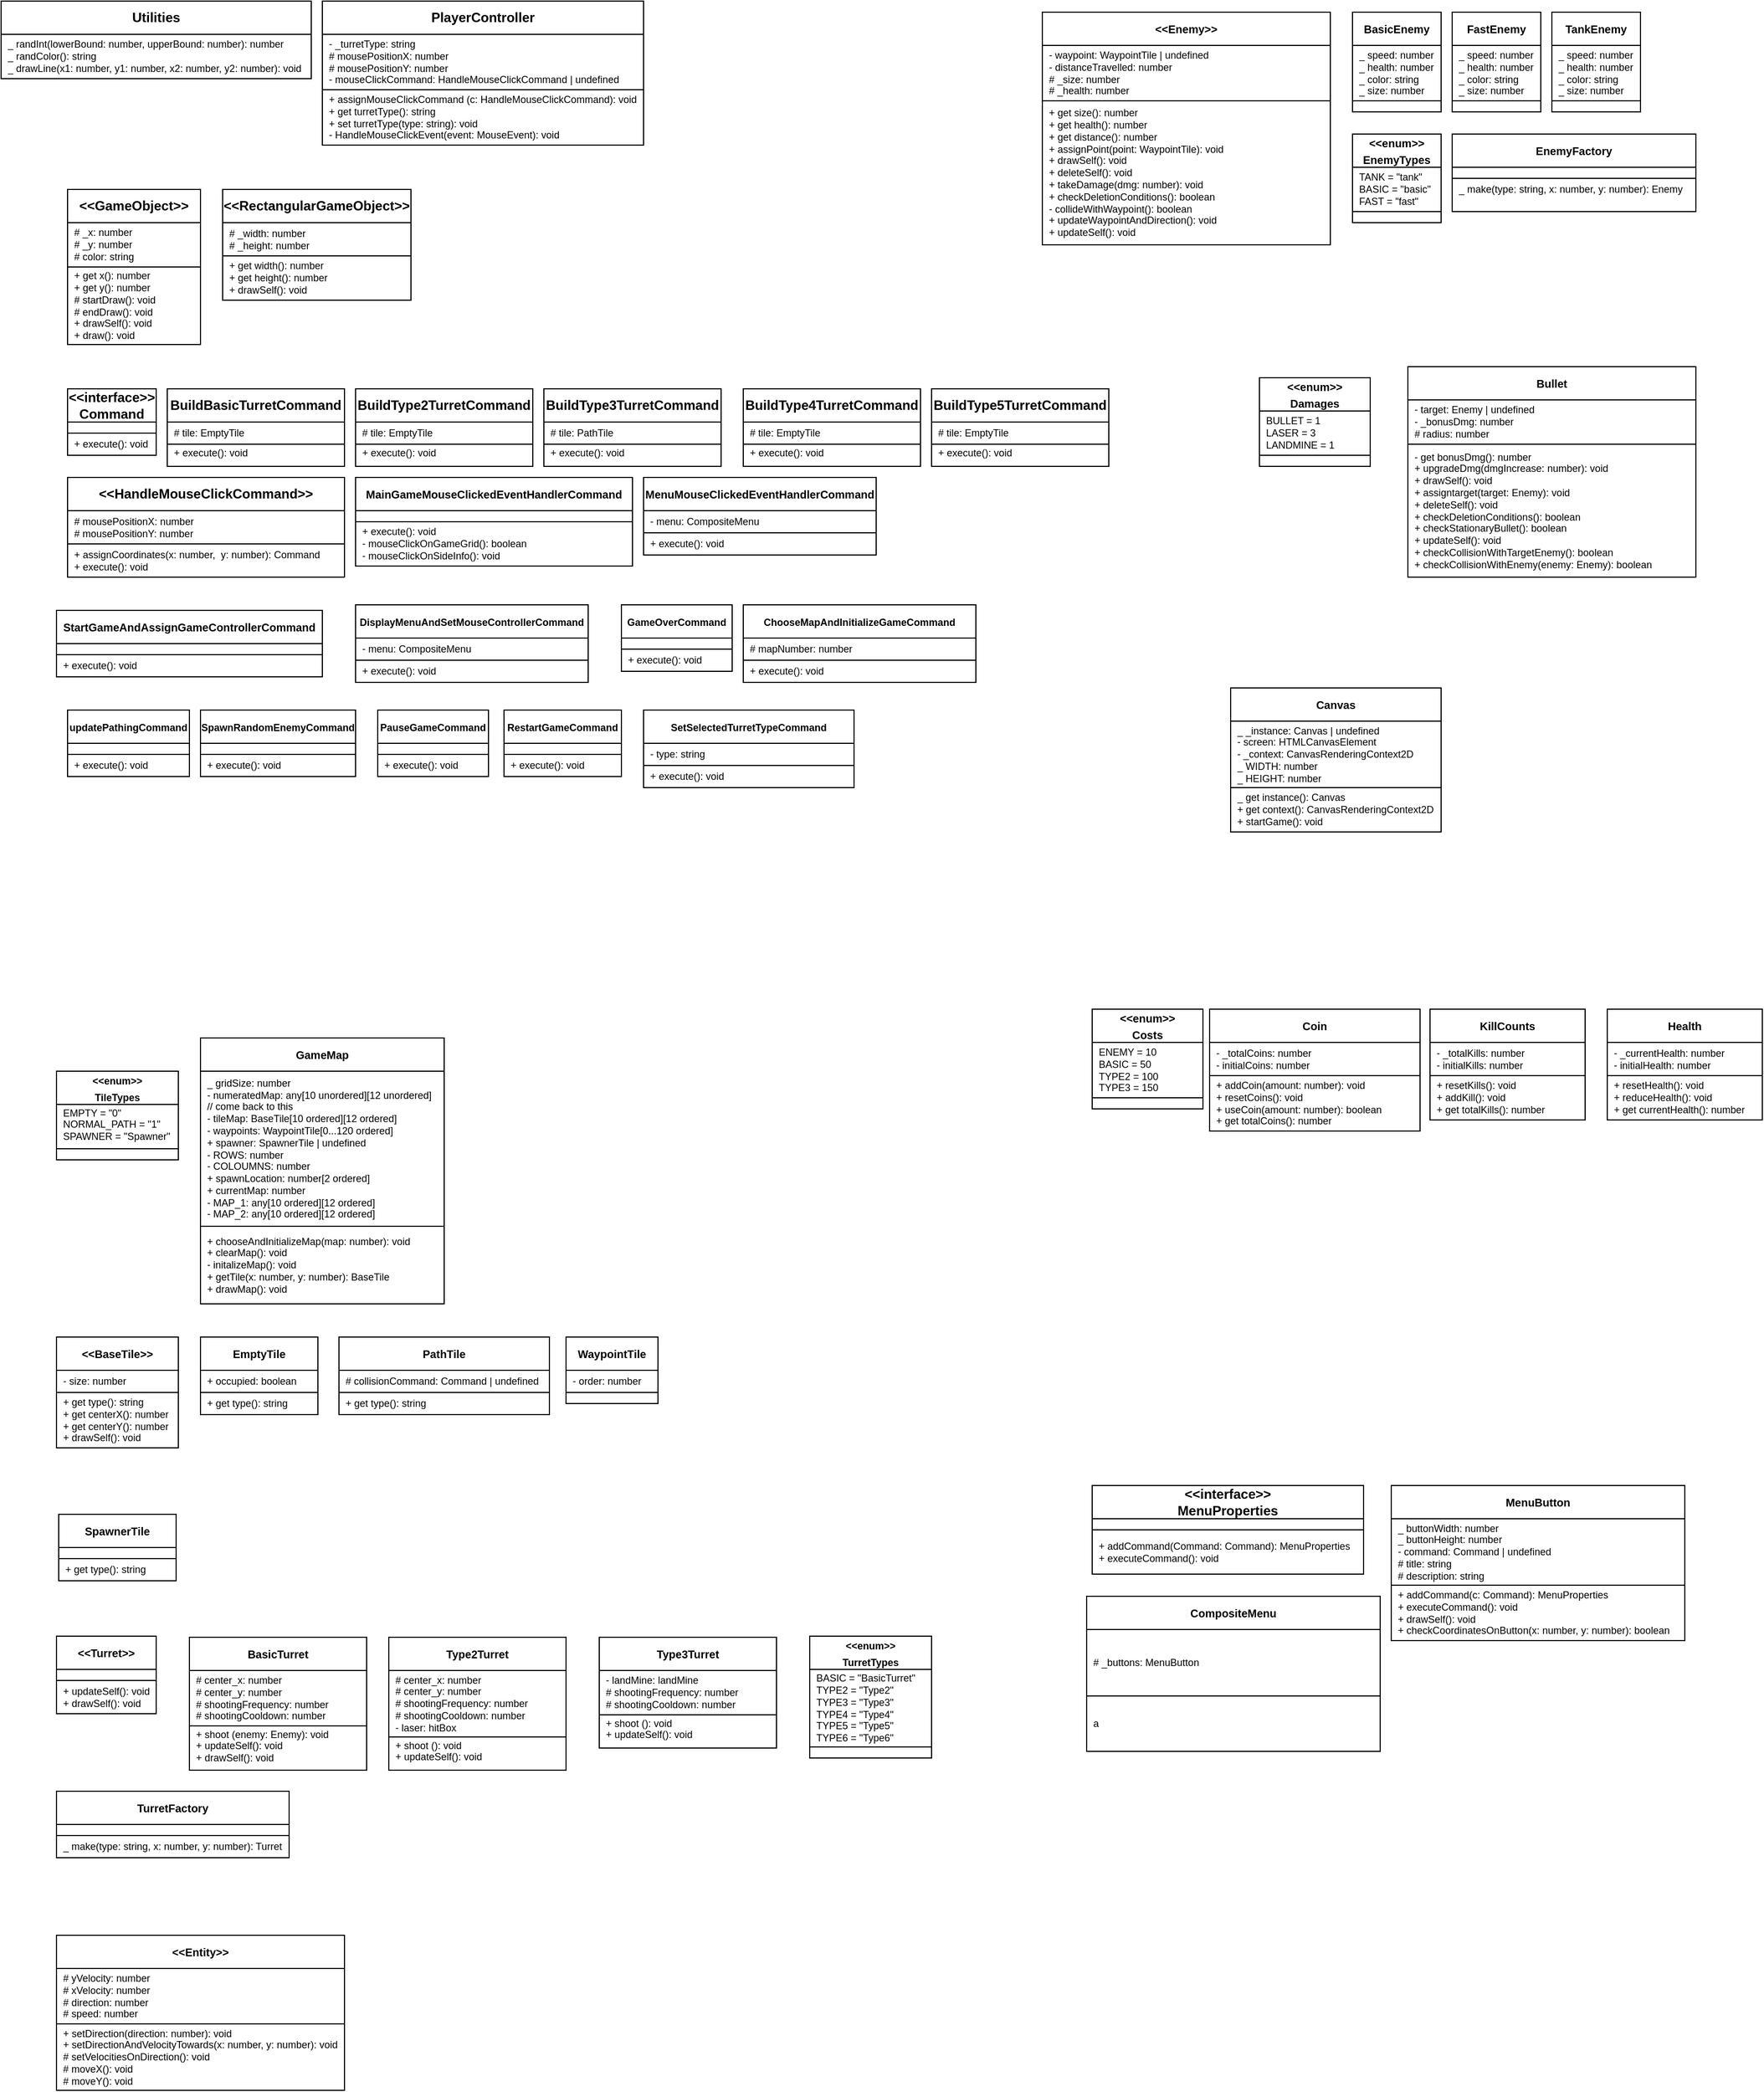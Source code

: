 <mxfile version="24.5.2" type="github">
  <diagram id="C5RBs43oDa-KdzZeNtuy" name="Page-1">
    <mxGraphModel dx="1300" dy="317" grid="1" gridSize="10" guides="1" tooltips="1" connect="1" arrows="1" fold="1" page="1" pageScale="1" pageWidth="827" pageHeight="1169" math="0" shadow="0">
      <root>
        <mxCell id="WIyWlLk6GJQsqaUBKTNV-0" />
        <mxCell id="WIyWlLk6GJQsqaUBKTNV-1" parent="WIyWlLk6GJQsqaUBKTNV-0" />
        <mxCell id="nmplx2eTbTqheiYbTbKr-4" value="&lt;b&gt;Utilities&lt;/b&gt;" style="swimlane;fontStyle=0;childLayout=stackLayout;horizontal=1;startSize=30;horizontalStack=0;resizeParent=1;resizeParentMax=0;resizeLast=0;collapsible=1;marginBottom=0;whiteSpace=wrap;html=1;" parent="WIyWlLk6GJQsqaUBKTNV-1" vertex="1">
          <mxGeometry x="-40" y="20" width="280" height="70" as="geometry" />
        </mxCell>
        <mxCell id="nmplx2eTbTqheiYbTbKr-5" value="&lt;font style=&quot;font-size: 9px;&quot;&gt;_ randInt(lowerBound: number, upperBound: number): number&lt;/font&gt;&lt;div style=&quot;font-size: 9px;&quot;&gt;&lt;span style=&quot;background-color: initial;&quot;&gt;_ randColor(): string&lt;/span&gt;&lt;br&gt;&lt;/div&gt;&lt;div style=&quot;font-size: 9px;&quot;&gt;&lt;span style=&quot;background-color: initial;&quot;&gt;_ drawLine(x1: number, y1: number, x2: number, y2: number): void&lt;/span&gt;&lt;br&gt;&lt;/div&gt;" style="text;strokeColor=default;fillColor=none;align=left;verticalAlign=middle;spacingLeft=4;spacingRight=4;overflow=hidden;points=[[0,0.5],[1,0.5]];portConstraint=eastwest;rotatable=0;whiteSpace=wrap;html=1;fontSize=9;" parent="nmplx2eTbTqheiYbTbKr-4" vertex="1">
          <mxGeometry y="30" width="280" height="40" as="geometry" />
        </mxCell>
        <mxCell id="m4h3JnIYARC9iQP8_ybU-0" value="&lt;b&gt;PlayerController&lt;/b&gt;" style="swimlane;fontStyle=0;childLayout=stackLayout;horizontal=1;startSize=30;horizontalStack=0;resizeParent=1;resizeParentMax=0;resizeLast=0;collapsible=1;marginBottom=0;whiteSpace=wrap;html=1;" parent="WIyWlLk6GJQsqaUBKTNV-1" vertex="1">
          <mxGeometry x="250" y="20" width="290" height="130" as="geometry" />
        </mxCell>
        <mxCell id="m4h3JnIYARC9iQP8_ybU-1" value="&lt;font style=&quot;font-size: 9px;&quot;&gt;- _turretType: string&lt;/font&gt;&lt;div style=&quot;font-size: 9px;&quot;&gt;&lt;span style=&quot;background-color: initial;&quot;&gt;# mousePositionX: number&lt;/span&gt;&lt;br&gt;&lt;/div&gt;&lt;div style=&quot;font-size: 9px;&quot;&gt;&lt;span style=&quot;background-color: initial;&quot;&gt;# mousePositionY: number&lt;/span&gt;&lt;br&gt;&lt;/div&gt;&lt;div style=&quot;font-size: 9px;&quot;&gt;&lt;span style=&quot;background-color: initial;&quot;&gt;- mouseClickCommand: HandleMouseClickCommand | undefined&lt;/span&gt;&lt;br&gt;&lt;/div&gt;" style="text;strokeColor=default;fillColor=none;align=left;verticalAlign=middle;spacingLeft=4;spacingRight=4;overflow=hidden;points=[[0,0.5],[1,0.5]];portConstraint=eastwest;rotatable=0;whiteSpace=wrap;html=1;fontSize=9;" parent="m4h3JnIYARC9iQP8_ybU-0" vertex="1">
          <mxGeometry y="30" width="290" height="50" as="geometry" />
        </mxCell>
        <mxCell id="m4h3JnIYARC9iQP8_ybU-2" value="+ assignMouseClickCommand (c: HandleMouseClickCommand): void&lt;div&gt;&lt;span style=&quot;background-color: initial;&quot;&gt;+ get turretType(): string&lt;/span&gt;&lt;br&gt;&lt;/div&gt;&lt;div&gt;+ set turretType(type: string): void&lt;/div&gt;&lt;div&gt;- HandleMouseClickEvent(event: MouseEvent): void&lt;/div&gt;" style="text;strokeColor=none;fillColor=none;align=left;verticalAlign=middle;spacingLeft=4;spacingRight=4;overflow=hidden;points=[[0,0.5],[1,0.5]];portConstraint=eastwest;rotatable=0;whiteSpace=wrap;html=1;fontSize=9;" parent="m4h3JnIYARC9iQP8_ybU-0" vertex="1">
          <mxGeometry y="80" width="290" height="50" as="geometry" />
        </mxCell>
        <mxCell id="m4h3JnIYARC9iQP8_ybU-4" value="&lt;b&gt;&amp;lt;&amp;lt;GameObject&amp;gt;&amp;gt;&lt;/b&gt;" style="swimlane;fontStyle=0;childLayout=stackLayout;horizontal=1;startSize=30;horizontalStack=0;resizeParent=1;resizeParentMax=0;resizeLast=0;collapsible=1;marginBottom=0;whiteSpace=wrap;html=1;" parent="WIyWlLk6GJQsqaUBKTNV-1" vertex="1">
          <mxGeometry x="20" y="190" width="120" height="140" as="geometry" />
        </mxCell>
        <mxCell id="m4h3JnIYARC9iQP8_ybU-5" value="&lt;div style=&quot;font-size: 9px;&quot;&gt;# _x: number&lt;/div&gt;&lt;div style=&quot;font-size: 9px;&quot;&gt;# _y: number&lt;/div&gt;&lt;div style=&quot;font-size: 9px;&quot;&gt;# color: string&lt;/div&gt;" style="text;strokeColor=default;fillColor=none;align=left;verticalAlign=middle;spacingLeft=4;spacingRight=4;overflow=hidden;points=[[0,0.5],[1,0.5]];portConstraint=eastwest;rotatable=0;whiteSpace=wrap;html=1;fontSize=9;" parent="m4h3JnIYARC9iQP8_ybU-4" vertex="1">
          <mxGeometry y="30" width="120" height="40" as="geometry" />
        </mxCell>
        <mxCell id="m4h3JnIYARC9iQP8_ybU-6" value="+ get x(): number&lt;div&gt;+ get y(): number&lt;/div&gt;&lt;div&gt;# startDraw(): void&lt;/div&gt;&lt;div&gt;# endDraw(): void&lt;/div&gt;&lt;div&gt;+ drawSelf(): void&lt;/div&gt;&lt;div&gt;+ draw(): void&lt;/div&gt;" style="text;strokeColor=none;fillColor=none;align=left;verticalAlign=middle;spacingLeft=4;spacingRight=4;overflow=hidden;points=[[0,0.5],[1,0.5]];portConstraint=eastwest;rotatable=0;whiteSpace=wrap;html=1;fontSize=9;" parent="m4h3JnIYARC9iQP8_ybU-4" vertex="1">
          <mxGeometry y="70" width="120" height="70" as="geometry" />
        </mxCell>
        <mxCell id="m4h3JnIYARC9iQP8_ybU-7" value="&lt;b&gt;&amp;lt;&amp;lt;RectangularGameObject&amp;gt;&amp;gt;&lt;/b&gt;" style="swimlane;fontStyle=0;childLayout=stackLayout;horizontal=1;startSize=30;horizontalStack=0;resizeParent=1;resizeParentMax=0;resizeLast=0;collapsible=1;marginBottom=0;whiteSpace=wrap;html=1;" parent="WIyWlLk6GJQsqaUBKTNV-1" vertex="1">
          <mxGeometry x="160" y="190" width="170" height="100" as="geometry" />
        </mxCell>
        <mxCell id="m4h3JnIYARC9iQP8_ybU-8" value="&lt;div style=&quot;font-size: 9px;&quot;&gt;&lt;span style=&quot;background-color: initial;&quot;&gt;# _width: number&lt;/span&gt;&lt;br&gt;&lt;/div&gt;&lt;div style=&quot;font-size: 9px;&quot;&gt;# _height: number&lt;/div&gt;" style="text;strokeColor=default;fillColor=none;align=left;verticalAlign=middle;spacingLeft=4;spacingRight=4;overflow=hidden;points=[[0,0.5],[1,0.5]];portConstraint=eastwest;rotatable=0;whiteSpace=wrap;html=1;fontSize=9;" parent="m4h3JnIYARC9iQP8_ybU-7" vertex="1">
          <mxGeometry y="30" width="170" height="30" as="geometry" />
        </mxCell>
        <mxCell id="m4h3JnIYARC9iQP8_ybU-9" value="+ get width(): number&lt;div&gt;+ get height(): number&lt;/div&gt;&lt;div&gt;+ drawSelf(): void&lt;/div&gt;" style="text;strokeColor=none;fillColor=none;align=left;verticalAlign=middle;spacingLeft=4;spacingRight=4;overflow=hidden;points=[[0,0.5],[1,0.5]];portConstraint=eastwest;rotatable=0;whiteSpace=wrap;html=1;fontSize=9;" parent="m4h3JnIYARC9iQP8_ybU-7" vertex="1">
          <mxGeometry y="60" width="170" height="40" as="geometry" />
        </mxCell>
        <mxCell id="m4h3JnIYARC9iQP8_ybU-17" value="&lt;b&gt;&amp;lt;&amp;lt;interface&amp;gt;&amp;gt;&lt;/b&gt;&lt;div&gt;&lt;b&gt;Command&lt;/b&gt;&lt;/div&gt;" style="swimlane;fontStyle=0;childLayout=stackLayout;horizontal=1;startSize=30;horizontalStack=0;resizeParent=1;resizeParentMax=0;resizeLast=0;collapsible=1;marginBottom=0;whiteSpace=wrap;html=1;" parent="WIyWlLk6GJQsqaUBKTNV-1" vertex="1">
          <mxGeometry x="20" y="370" width="80" height="60" as="geometry" />
        </mxCell>
        <mxCell id="m4h3JnIYARC9iQP8_ybU-18" value="" style="text;strokeColor=default;fillColor=none;align=left;verticalAlign=middle;spacingLeft=4;spacingRight=4;overflow=hidden;points=[[0,0.5],[1,0.5]];portConstraint=eastwest;rotatable=0;whiteSpace=wrap;html=1;fontSize=9;" parent="m4h3JnIYARC9iQP8_ybU-17" vertex="1">
          <mxGeometry y="30" width="80" height="10" as="geometry" />
        </mxCell>
        <mxCell id="m4h3JnIYARC9iQP8_ybU-19" value="+ execute(): void" style="text;strokeColor=none;fillColor=none;align=left;verticalAlign=middle;spacingLeft=4;spacingRight=4;overflow=hidden;points=[[0,0.5],[1,0.5]];portConstraint=eastwest;rotatable=0;whiteSpace=wrap;html=1;fontSize=9;" parent="m4h3JnIYARC9iQP8_ybU-17" vertex="1">
          <mxGeometry y="40" width="80" height="20" as="geometry" />
        </mxCell>
        <mxCell id="m4h3JnIYARC9iQP8_ybU-20" value="&lt;b&gt;BuildBasicTurretCommand&lt;/b&gt;" style="swimlane;fontStyle=0;childLayout=stackLayout;horizontal=1;startSize=30;horizontalStack=0;resizeParent=1;resizeParentMax=0;resizeLast=0;collapsible=1;marginBottom=0;whiteSpace=wrap;html=1;" parent="WIyWlLk6GJQsqaUBKTNV-1" vertex="1">
          <mxGeometry x="110" y="370" width="160" height="70" as="geometry" />
        </mxCell>
        <mxCell id="m4h3JnIYARC9iQP8_ybU-21" value="&lt;div style=&quot;font-size: 9px;&quot;&gt;# tile: EmptyTile&lt;/div&gt;" style="text;strokeColor=default;fillColor=none;align=left;verticalAlign=middle;spacingLeft=4;spacingRight=4;overflow=hidden;points=[[0,0.5],[1,0.5]];portConstraint=eastwest;rotatable=0;whiteSpace=wrap;html=1;fontSize=9;" parent="m4h3JnIYARC9iQP8_ybU-20" vertex="1">
          <mxGeometry y="30" width="160" height="20" as="geometry" />
        </mxCell>
        <mxCell id="m4h3JnIYARC9iQP8_ybU-22" value="+ execute(): void&lt;div&gt;&lt;br&gt;&lt;/div&gt;" style="text;strokeColor=none;fillColor=none;align=left;verticalAlign=middle;spacingLeft=4;spacingRight=4;overflow=hidden;points=[[0,0.5],[1,0.5]];portConstraint=eastwest;rotatable=0;whiteSpace=wrap;html=1;fontSize=9;" parent="m4h3JnIYARC9iQP8_ybU-20" vertex="1">
          <mxGeometry y="50" width="160" height="20" as="geometry" />
        </mxCell>
        <mxCell id="m4h3JnIYARC9iQP8_ybU-23" value="&lt;b&gt;BuildType2TurretCommand&lt;/b&gt;" style="swimlane;fontStyle=0;childLayout=stackLayout;horizontal=1;startSize=30;horizontalStack=0;resizeParent=1;resizeParentMax=0;resizeLast=0;collapsible=1;marginBottom=0;whiteSpace=wrap;html=1;" parent="WIyWlLk6GJQsqaUBKTNV-1" vertex="1">
          <mxGeometry x="280" y="370" width="160" height="70" as="geometry" />
        </mxCell>
        <mxCell id="m4h3JnIYARC9iQP8_ybU-24" value="&lt;div style=&quot;font-size: 9px;&quot;&gt;# tile: EmptyTile&lt;/div&gt;" style="text;strokeColor=default;fillColor=none;align=left;verticalAlign=middle;spacingLeft=4;spacingRight=4;overflow=hidden;points=[[0,0.5],[1,0.5]];portConstraint=eastwest;rotatable=0;whiteSpace=wrap;html=1;fontSize=9;" parent="m4h3JnIYARC9iQP8_ybU-23" vertex="1">
          <mxGeometry y="30" width="160" height="20" as="geometry" />
        </mxCell>
        <mxCell id="m4h3JnIYARC9iQP8_ybU-25" value="+ execute(): void&lt;div&gt;&lt;br&gt;&lt;/div&gt;" style="text;strokeColor=none;fillColor=none;align=left;verticalAlign=middle;spacingLeft=4;spacingRight=4;overflow=hidden;points=[[0,0.5],[1,0.5]];portConstraint=eastwest;rotatable=0;whiteSpace=wrap;html=1;fontSize=9;" parent="m4h3JnIYARC9iQP8_ybU-23" vertex="1">
          <mxGeometry y="50" width="160" height="20" as="geometry" />
        </mxCell>
        <mxCell id="m4h3JnIYARC9iQP8_ybU-26" value="&lt;b&gt;BuildType3TurretCommand&lt;/b&gt;" style="swimlane;fontStyle=0;childLayout=stackLayout;horizontal=1;startSize=30;horizontalStack=0;resizeParent=1;resizeParentMax=0;resizeLast=0;collapsible=1;marginBottom=0;whiteSpace=wrap;html=1;" parent="WIyWlLk6GJQsqaUBKTNV-1" vertex="1">
          <mxGeometry x="450" y="370" width="160" height="70" as="geometry" />
        </mxCell>
        <mxCell id="m4h3JnIYARC9iQP8_ybU-27" value="&lt;div style=&quot;font-size: 9px;&quot;&gt;# tile: PathTile&lt;/div&gt;" style="text;strokeColor=default;fillColor=none;align=left;verticalAlign=middle;spacingLeft=4;spacingRight=4;overflow=hidden;points=[[0,0.5],[1,0.5]];portConstraint=eastwest;rotatable=0;whiteSpace=wrap;html=1;fontSize=9;" parent="m4h3JnIYARC9iQP8_ybU-26" vertex="1">
          <mxGeometry y="30" width="160" height="20" as="geometry" />
        </mxCell>
        <mxCell id="m4h3JnIYARC9iQP8_ybU-28" value="+ execute(): void&lt;div&gt;&lt;br&gt;&lt;/div&gt;" style="text;strokeColor=none;fillColor=none;align=left;verticalAlign=middle;spacingLeft=4;spacingRight=4;overflow=hidden;points=[[0,0.5],[1,0.5]];portConstraint=eastwest;rotatable=0;whiteSpace=wrap;html=1;fontSize=9;" parent="m4h3JnIYARC9iQP8_ybU-26" vertex="1">
          <mxGeometry y="50" width="160" height="20" as="geometry" />
        </mxCell>
        <mxCell id="m4h3JnIYARC9iQP8_ybU-29" value="&lt;b&gt;&amp;lt;&amp;lt;HandleMouseClickCommand&amp;gt;&amp;gt;&lt;/b&gt;" style="swimlane;fontStyle=0;childLayout=stackLayout;horizontal=1;startSize=30;horizontalStack=0;resizeParent=1;resizeParentMax=0;resizeLast=0;collapsible=1;marginBottom=0;whiteSpace=wrap;html=1;" parent="WIyWlLk6GJQsqaUBKTNV-1" vertex="1">
          <mxGeometry x="20" y="450" width="250" height="90" as="geometry" />
        </mxCell>
        <mxCell id="m4h3JnIYARC9iQP8_ybU-30" value="&lt;div style=&quot;font-size: 9px;&quot;&gt;# mousePositionX: number&lt;/div&gt;&lt;div style=&quot;font-size: 9px;&quot;&gt;# mousePositionY: number&lt;/div&gt;" style="text;strokeColor=default;fillColor=none;align=left;verticalAlign=middle;spacingLeft=4;spacingRight=4;overflow=hidden;points=[[0,0.5],[1,0.5]];portConstraint=eastwest;rotatable=0;whiteSpace=wrap;html=1;fontSize=9;" parent="m4h3JnIYARC9iQP8_ybU-29" vertex="1">
          <mxGeometry y="30" width="250" height="30" as="geometry" />
        </mxCell>
        <mxCell id="m4h3JnIYARC9iQP8_ybU-31" value="&lt;div&gt;+ assignCoordinates(x: number,&amp;nbsp; y: number): Command&lt;/div&gt;+ execute(): void" style="text;strokeColor=none;fillColor=none;align=left;verticalAlign=middle;spacingLeft=4;spacingRight=4;overflow=hidden;points=[[0,0.5],[1,0.5]];portConstraint=eastwest;rotatable=0;whiteSpace=wrap;html=1;fontSize=9;" parent="m4h3JnIYARC9iQP8_ybU-29" vertex="1">
          <mxGeometry y="60" width="250" height="30" as="geometry" />
        </mxCell>
        <mxCell id="m4h3JnIYARC9iQP8_ybU-32" value="&lt;font style=&quot;font-size: 10px;&quot;&gt;&lt;b&gt;MainGameMouseClickedEventHandlerCommand&lt;/b&gt;&lt;/font&gt;" style="swimlane;fontStyle=0;childLayout=stackLayout;horizontal=1;startSize=30;horizontalStack=0;resizeParent=1;resizeParentMax=0;resizeLast=0;collapsible=1;marginBottom=0;whiteSpace=wrap;html=1;" parent="WIyWlLk6GJQsqaUBKTNV-1" vertex="1">
          <mxGeometry x="280" y="450" width="250" height="80" as="geometry" />
        </mxCell>
        <mxCell id="m4h3JnIYARC9iQP8_ybU-33" value="&lt;div style=&quot;font-size: 9px;&quot;&gt;&lt;br&gt;&lt;/div&gt;" style="text;strokeColor=default;fillColor=none;align=left;verticalAlign=middle;spacingLeft=4;spacingRight=4;overflow=hidden;points=[[0,0.5],[1,0.5]];portConstraint=eastwest;rotatable=0;whiteSpace=wrap;html=1;fontSize=9;" parent="m4h3JnIYARC9iQP8_ybU-32" vertex="1">
          <mxGeometry y="30" width="250" height="10" as="geometry" />
        </mxCell>
        <mxCell id="m4h3JnIYARC9iQP8_ybU-34" value="&lt;div&gt;&lt;span style=&quot;background-color: initial;&quot;&gt;+ execute(): void&lt;/span&gt;&lt;br&gt;&lt;/div&gt;&lt;div&gt;&lt;span style=&quot;background-color: initial;&quot;&gt;- mouseClickOnGameGrid(): boolean&lt;/span&gt;&lt;/div&gt;&lt;div&gt;&lt;span style=&quot;background-color: initial;&quot;&gt;- mouseClickOnSideInfo(): void&lt;/span&gt;&lt;/div&gt;" style="text;strokeColor=none;fillColor=none;align=left;verticalAlign=middle;spacingLeft=4;spacingRight=4;overflow=hidden;points=[[0,0.5],[1,0.5]];portConstraint=eastwest;rotatable=0;whiteSpace=wrap;html=1;fontSize=9;" parent="m4h3JnIYARC9iQP8_ybU-32" vertex="1">
          <mxGeometry y="40" width="250" height="40" as="geometry" />
        </mxCell>
        <mxCell id="m4h3JnIYARC9iQP8_ybU-35" value="&lt;font style=&quot;font-size: 10px;&quot;&gt;&lt;b&gt;MenuMouseClickedEventHandlerCommand&lt;/b&gt;&lt;/font&gt;" style="swimlane;fontStyle=0;childLayout=stackLayout;horizontal=1;startSize=30;horizontalStack=0;resizeParent=1;resizeParentMax=0;resizeLast=0;collapsible=1;marginBottom=0;whiteSpace=wrap;html=1;" parent="WIyWlLk6GJQsqaUBKTNV-1" vertex="1">
          <mxGeometry x="540" y="450" width="210" height="70" as="geometry" />
        </mxCell>
        <mxCell id="m4h3JnIYARC9iQP8_ybU-36" value="- menu: CompositeMenu" style="text;strokeColor=default;fillColor=none;align=left;verticalAlign=middle;spacingLeft=4;spacingRight=4;overflow=hidden;points=[[0,0.5],[1,0.5]];portConstraint=eastwest;rotatable=0;whiteSpace=wrap;html=1;fontSize=9;" parent="m4h3JnIYARC9iQP8_ybU-35" vertex="1">
          <mxGeometry y="30" width="210" height="20" as="geometry" />
        </mxCell>
        <mxCell id="m4h3JnIYARC9iQP8_ybU-37" value="&lt;div&gt;&lt;span style=&quot;background-color: initial;&quot;&gt;+ execute(): void&lt;/span&gt;&lt;/div&gt;" style="text;strokeColor=none;fillColor=none;align=left;verticalAlign=middle;spacingLeft=4;spacingRight=4;overflow=hidden;points=[[0,0.5],[1,0.5]];portConstraint=eastwest;rotatable=0;whiteSpace=wrap;html=1;fontSize=9;" parent="m4h3JnIYARC9iQP8_ybU-35" vertex="1">
          <mxGeometry y="50" width="210" height="20" as="geometry" />
        </mxCell>
        <mxCell id="m4h3JnIYARC9iQP8_ybU-38" value="&lt;font style=&quot;font-size: 10px;&quot;&gt;&lt;b&gt;StartGameAndAssignGameControllerCommand&lt;/b&gt;&lt;/font&gt;" style="swimlane;fontStyle=0;childLayout=stackLayout;horizontal=1;startSize=30;horizontalStack=0;resizeParent=1;resizeParentMax=0;resizeLast=0;collapsible=1;marginBottom=0;whiteSpace=wrap;html=1;" parent="WIyWlLk6GJQsqaUBKTNV-1" vertex="1">
          <mxGeometry x="10" y="570" width="240" height="60" as="geometry" />
        </mxCell>
        <mxCell id="m4h3JnIYARC9iQP8_ybU-39" value="&lt;div style=&quot;font-size: 9px;&quot;&gt;&lt;br&gt;&lt;/div&gt;" style="text;strokeColor=default;fillColor=none;align=left;verticalAlign=middle;spacingLeft=4;spacingRight=4;overflow=hidden;points=[[0,0.5],[1,0.5]];portConstraint=eastwest;rotatable=0;whiteSpace=wrap;html=1;fontSize=9;" parent="m4h3JnIYARC9iQP8_ybU-38" vertex="1">
          <mxGeometry y="30" width="240" height="10" as="geometry" />
        </mxCell>
        <mxCell id="m4h3JnIYARC9iQP8_ybU-40" value="+ execute(): void&lt;div&gt;&lt;/div&gt;" style="text;strokeColor=none;fillColor=none;align=left;verticalAlign=middle;spacingLeft=4;spacingRight=4;overflow=hidden;points=[[0,0.5],[1,0.5]];portConstraint=eastwest;rotatable=0;whiteSpace=wrap;html=1;fontSize=9;" parent="m4h3JnIYARC9iQP8_ybU-38" vertex="1">
          <mxGeometry y="40" width="240" height="20" as="geometry" />
        </mxCell>
        <mxCell id="m4h3JnIYARC9iQP8_ybU-41" value="&lt;div&gt;&lt;div&gt;&lt;font style=&quot;font-size: 9px;&quot;&gt;&lt;b&gt;DisplayMenuAndSetMouseControllerCommand&lt;/b&gt;&lt;/font&gt;&lt;br&gt;&lt;/div&gt;&lt;/div&gt;" style="swimlane;fontStyle=0;childLayout=stackLayout;horizontal=1;startSize=30;horizontalStack=0;resizeParent=1;resizeParentMax=0;resizeLast=0;collapsible=1;marginBottom=0;whiteSpace=wrap;html=1;" parent="WIyWlLk6GJQsqaUBKTNV-1" vertex="1">
          <mxGeometry x="280" y="565" width="210" height="70" as="geometry" />
        </mxCell>
        <mxCell id="m4h3JnIYARC9iQP8_ybU-42" value="&lt;div style=&quot;font-size: 9px;&quot;&gt;- menu: CompositeMenu&lt;/div&gt;" style="text;strokeColor=default;fillColor=none;align=left;verticalAlign=middle;spacingLeft=4;spacingRight=4;overflow=hidden;points=[[0,0.5],[1,0.5]];portConstraint=eastwest;rotatable=0;whiteSpace=wrap;html=1;fontSize=9;" parent="m4h3JnIYARC9iQP8_ybU-41" vertex="1">
          <mxGeometry y="30" width="210" height="20" as="geometry" />
        </mxCell>
        <mxCell id="m4h3JnIYARC9iQP8_ybU-43" value="+ execute(): void&lt;div&gt;&lt;/div&gt;" style="text;strokeColor=none;fillColor=none;align=left;verticalAlign=middle;spacingLeft=4;spacingRight=4;overflow=hidden;points=[[0,0.5],[1,0.5]];portConstraint=eastwest;rotatable=0;whiteSpace=wrap;html=1;fontSize=9;" parent="m4h3JnIYARC9iQP8_ybU-41" vertex="1">
          <mxGeometry y="50" width="210" height="20" as="geometry" />
        </mxCell>
        <mxCell id="jiW3LwuiQ04zRzcegSt--1" value="&lt;div&gt;&lt;div&gt;&lt;font style=&quot;font-size: 9px;&quot;&gt;&lt;b&gt;&amp;lt;&amp;lt;enum&amp;gt;&amp;gt;&lt;/b&gt;&lt;/font&gt;&lt;br&gt;&lt;/div&gt;&lt;/div&gt;&lt;div&gt;&lt;font style=&quot;font-size: 9px;&quot;&gt;&lt;b&gt;TileTypes&lt;/b&gt;&lt;/font&gt;&lt;/div&gt;" style="swimlane;fontStyle=0;childLayout=stackLayout;horizontal=1;startSize=30;horizontalStack=0;resizeParent=1;resizeParentMax=0;resizeLast=0;collapsible=1;marginBottom=0;whiteSpace=wrap;html=1;" parent="WIyWlLk6GJQsqaUBKTNV-1" vertex="1">
          <mxGeometry x="10" y="986" width="110" height="80" as="geometry" />
        </mxCell>
        <mxCell id="jiW3LwuiQ04zRzcegSt--2" value="EMPTY = &quot;0&quot;&lt;div&gt;NORMAL_PATH = &quot;1&quot;&lt;/div&gt;&lt;div&gt;SPAWNER = &quot;Spawner&quot;&lt;br&gt;&lt;div&gt;&lt;div&gt;&lt;div&gt;&lt;br&gt;&lt;/div&gt;&lt;/div&gt;&lt;/div&gt;&lt;/div&gt;" style="text;strokeColor=default;fillColor=none;align=left;verticalAlign=middle;spacingLeft=4;spacingRight=4;overflow=hidden;points=[[0,0.5],[1,0.5]];portConstraint=eastwest;rotatable=0;whiteSpace=wrap;html=1;fontSize=9;" parent="jiW3LwuiQ04zRzcegSt--1" vertex="1">
          <mxGeometry y="30" width="110" height="40" as="geometry" />
        </mxCell>
        <mxCell id="jiW3LwuiQ04zRzcegSt--3" value="&lt;div&gt;&lt;/div&gt;" style="text;strokeColor=none;fillColor=none;align=left;verticalAlign=middle;spacingLeft=4;spacingRight=4;overflow=hidden;points=[[0,0.5],[1,0.5]];portConstraint=eastwest;rotatable=0;whiteSpace=wrap;html=1;fontSize=9;" parent="jiW3LwuiQ04zRzcegSt--1" vertex="1">
          <mxGeometry y="70" width="110" height="10" as="geometry" />
        </mxCell>
        <mxCell id="jiW3LwuiQ04zRzcegSt--4" value="&lt;font style=&quot;font-size: 10px;&quot;&gt;&lt;b&gt;GameMap&lt;/b&gt;&lt;/font&gt;" style="swimlane;fontStyle=0;childLayout=stackLayout;horizontal=1;startSize=30;horizontalStack=0;resizeParent=1;resizeParentMax=0;resizeLast=0;collapsible=1;marginBottom=0;whiteSpace=wrap;html=1;" parent="WIyWlLk6GJQsqaUBKTNV-1" vertex="1">
          <mxGeometry x="140" y="956" width="220" height="240" as="geometry" />
        </mxCell>
        <mxCell id="jiW3LwuiQ04zRzcegSt--5" value="&lt;div style=&quot;font-size: 9px;&quot;&gt;_ gridSize: number&lt;/div&gt;&lt;div style=&quot;font-size: 9px;&quot;&gt;- numeratedMap: any[10 unordered][12 unordered] // come back to this&lt;/div&gt;&lt;div style=&quot;font-size: 9px;&quot;&gt;- tileMap: BaseTile&lt;span style=&quot;background-color: initial;&quot;&gt;[10 ordered][12 ordered]&lt;/span&gt;&lt;/div&gt;&lt;div style=&quot;font-size: 9px;&quot;&gt;&lt;span style=&quot;background-color: initial;&quot;&gt;- waypoints: WaypointTile[0...120 ordered]&lt;/span&gt;&lt;/div&gt;&lt;div style=&quot;font-size: 9px;&quot;&gt;+ spawner: SpawnerTile | undefined&lt;/div&gt;&lt;div style=&quot;font-size: 9px;&quot;&gt;- ROWS: number&lt;/div&gt;&lt;div style=&quot;font-size: 9px;&quot;&gt;- COLOUMNS: number&lt;/div&gt;&lt;div style=&quot;font-size: 9px;&quot;&gt;&lt;span style=&quot;background-color: initial;&quot;&gt;+ spawnLocation: number[2 ordered]&lt;/span&gt;&lt;/div&gt;&lt;div style=&quot;font-size: 9px;&quot;&gt;&lt;span style=&quot;background-color: initial;&quot;&gt;+ currentMap: number&lt;/span&gt;&lt;/div&gt;&lt;div style=&quot;font-size: 9px;&quot;&gt;&lt;span style=&quot;background-color: initial;&quot;&gt;- MAP_1: any&lt;/span&gt;&lt;span style=&quot;background-color: initial;&quot;&gt;[10 ordered][12 ordered]&amp;nbsp;&lt;/span&gt;&lt;/div&gt;&lt;div style=&quot;font-size: 9px;&quot;&gt;&lt;span style=&quot;background-color: initial;&quot;&gt;- MAP_2: any&lt;/span&gt;&lt;span style=&quot;background-color: initial;&quot;&gt;[10 ordered][12 ordered]&lt;/span&gt;&lt;/div&gt;" style="text;strokeColor=default;fillColor=none;align=left;verticalAlign=middle;spacingLeft=4;spacingRight=4;overflow=hidden;points=[[0,0.5],[1,0.5]];portConstraint=eastwest;rotatable=0;whiteSpace=wrap;html=1;fontSize=9;" parent="jiW3LwuiQ04zRzcegSt--4" vertex="1">
          <mxGeometry y="30" width="220" height="140" as="geometry" />
        </mxCell>
        <mxCell id="jiW3LwuiQ04zRzcegSt--6" value="&lt;div&gt;&lt;span style=&quot;background-color: initial;&quot;&gt;+ chooseAndInitializeMap(map: number): void&lt;/span&gt;&lt;/div&gt;&lt;div&gt;&lt;span style=&quot;background-color: initial;&quot;&gt;+ clearMap(): void&lt;/span&gt;&lt;/div&gt;&lt;div&gt;&lt;span style=&quot;background-color: initial;&quot;&gt;- initalizeMap(): void&lt;/span&gt;&lt;br&gt;&lt;/div&gt;&lt;div&gt;+ getTile(x: number, y: number): BaseTile&lt;/div&gt;&lt;div&gt;+ drawMap(): void&lt;/div&gt;&lt;div&gt;&lt;/div&gt;" style="text;strokeColor=none;fillColor=none;align=left;verticalAlign=middle;spacingLeft=4;spacingRight=4;overflow=hidden;points=[[0,0.5],[1,0.5]];portConstraint=eastwest;rotatable=0;whiteSpace=wrap;html=1;fontSize=9;" parent="jiW3LwuiQ04zRzcegSt--4" vertex="1">
          <mxGeometry y="170" width="220" height="70" as="geometry" />
        </mxCell>
        <mxCell id="ufcKAMKwuoXVVG3p7ZwG-0" value="&lt;div&gt;&lt;div&gt;&lt;font size=&quot;1&quot;&gt;&lt;b&gt;&amp;lt;&amp;lt;BaseTile&amp;gt;&amp;gt;&lt;/b&gt;&lt;/font&gt;&lt;/div&gt;&lt;/div&gt;" style="swimlane;fontStyle=0;childLayout=stackLayout;horizontal=1;startSize=30;horizontalStack=0;resizeParent=1;resizeParentMax=0;resizeLast=0;collapsible=1;marginBottom=0;whiteSpace=wrap;html=1;" parent="WIyWlLk6GJQsqaUBKTNV-1" vertex="1">
          <mxGeometry x="10" y="1226" width="110" height="100" as="geometry" />
        </mxCell>
        <mxCell id="ufcKAMKwuoXVVG3p7ZwG-1" value="&lt;div&gt;&lt;div&gt;&lt;div&gt;&lt;div&gt;- size: number&lt;/div&gt;&lt;/div&gt;&lt;/div&gt;&lt;/div&gt;" style="text;strokeColor=default;fillColor=none;align=left;verticalAlign=middle;spacingLeft=4;spacingRight=4;overflow=hidden;points=[[0,0.5],[1,0.5]];portConstraint=eastwest;rotatable=0;whiteSpace=wrap;html=1;fontSize=9;" parent="ufcKAMKwuoXVVG3p7ZwG-0" vertex="1">
          <mxGeometry y="30" width="110" height="20" as="geometry" />
        </mxCell>
        <mxCell id="ufcKAMKwuoXVVG3p7ZwG-2" value="+ get type(): string&lt;div&gt;&lt;/div&gt;&lt;div&gt;+ get centerX(): number&lt;/div&gt;&lt;div&gt;+ get centerY(): number&lt;/div&gt;&lt;div&gt;+ drawSelf(): void&lt;/div&gt;" style="text;strokeColor=none;fillColor=none;align=left;verticalAlign=middle;spacingLeft=4;spacingRight=4;overflow=hidden;points=[[0,0.5],[1,0.5]];portConstraint=eastwest;rotatable=0;whiteSpace=wrap;html=1;fontSize=9;" parent="ufcKAMKwuoXVVG3p7ZwG-0" vertex="1">
          <mxGeometry y="50" width="110" height="50" as="geometry" />
        </mxCell>
        <mxCell id="ufcKAMKwuoXVVG3p7ZwG-3" value="&lt;div&gt;&lt;div&gt;&lt;font size=&quot;1&quot;&gt;&lt;b&gt;EmptyTile&lt;/b&gt;&lt;/font&gt;&lt;/div&gt;&lt;/div&gt;" style="swimlane;fontStyle=0;childLayout=stackLayout;horizontal=1;startSize=30;horizontalStack=0;resizeParent=1;resizeParentMax=0;resizeLast=0;collapsible=1;marginBottom=0;whiteSpace=wrap;html=1;" parent="WIyWlLk6GJQsqaUBKTNV-1" vertex="1">
          <mxGeometry x="140" y="1226" width="106" height="70" as="geometry" />
        </mxCell>
        <mxCell id="ufcKAMKwuoXVVG3p7ZwG-4" value="&lt;div&gt;&lt;div&gt;&lt;div&gt;&lt;div&gt;+ occupied: boolean&lt;/div&gt;&lt;/div&gt;&lt;/div&gt;&lt;/div&gt;" style="text;strokeColor=default;fillColor=none;align=left;verticalAlign=middle;spacingLeft=4;spacingRight=4;overflow=hidden;points=[[0,0.5],[1,0.5]];portConstraint=eastwest;rotatable=0;whiteSpace=wrap;html=1;fontSize=9;" parent="ufcKAMKwuoXVVG3p7ZwG-3" vertex="1">
          <mxGeometry y="30" width="106" height="20" as="geometry" />
        </mxCell>
        <mxCell id="ufcKAMKwuoXVVG3p7ZwG-5" value="+ get type(): string&lt;span style=&quot;white-space: pre;&quot;&gt;&#x9;&lt;/span&gt;" style="text;strokeColor=none;fillColor=none;align=left;verticalAlign=middle;spacingLeft=4;spacingRight=4;overflow=hidden;points=[[0,0.5],[1,0.5]];portConstraint=eastwest;rotatable=0;whiteSpace=wrap;html=1;fontSize=9;" parent="ufcKAMKwuoXVVG3p7ZwG-3" vertex="1">
          <mxGeometry y="50" width="106" height="20" as="geometry" />
        </mxCell>
        <mxCell id="ufcKAMKwuoXVVG3p7ZwG-6" value="&lt;div&gt;&lt;div&gt;&lt;font size=&quot;1&quot;&gt;&lt;b&gt;PathTile&lt;/b&gt;&lt;/font&gt;&lt;/div&gt;&lt;/div&gt;" style="swimlane;fontStyle=0;childLayout=stackLayout;horizontal=1;startSize=30;horizontalStack=0;resizeParent=1;resizeParentMax=0;resizeLast=0;collapsible=1;marginBottom=0;whiteSpace=wrap;html=1;" parent="WIyWlLk6GJQsqaUBKTNV-1" vertex="1">
          <mxGeometry x="265" y="1226" width="190" height="70" as="geometry" />
        </mxCell>
        <mxCell id="ufcKAMKwuoXVVG3p7ZwG-7" value="&lt;div&gt;&lt;div&gt;&lt;div&gt;&lt;div&gt;# collisionCommand: Command | undefined&lt;/div&gt;&lt;/div&gt;&lt;/div&gt;&lt;/div&gt;" style="text;strokeColor=default;fillColor=none;align=left;verticalAlign=middle;spacingLeft=4;spacingRight=4;overflow=hidden;points=[[0,0.5],[1,0.5]];portConstraint=eastwest;rotatable=0;whiteSpace=wrap;html=1;fontSize=9;" parent="ufcKAMKwuoXVVG3p7ZwG-6" vertex="1">
          <mxGeometry y="30" width="190" height="20" as="geometry" />
        </mxCell>
        <mxCell id="ufcKAMKwuoXVVG3p7ZwG-8" value="+ get type(): string&lt;span style=&quot;white-space: pre;&quot;&gt;&#x9;&lt;/span&gt;" style="text;strokeColor=none;fillColor=none;align=left;verticalAlign=middle;spacingLeft=4;spacingRight=4;overflow=hidden;points=[[0,0.5],[1,0.5]];portConstraint=eastwest;rotatable=0;whiteSpace=wrap;html=1;fontSize=9;" parent="ufcKAMKwuoXVVG3p7ZwG-6" vertex="1">
          <mxGeometry y="50" width="190" height="20" as="geometry" />
        </mxCell>
        <mxCell id="ufcKAMKwuoXVVG3p7ZwG-9" value="&lt;div&gt;&lt;div&gt;&lt;font size=&quot;1&quot;&gt;&lt;b&gt;WaypointTile&lt;/b&gt;&lt;/font&gt;&lt;/div&gt;&lt;/div&gt;" style="swimlane;fontStyle=0;childLayout=stackLayout;horizontal=1;startSize=30;horizontalStack=0;resizeParent=1;resizeParentMax=0;resizeLast=0;collapsible=1;marginBottom=0;whiteSpace=wrap;html=1;" parent="WIyWlLk6GJQsqaUBKTNV-1" vertex="1">
          <mxGeometry x="470" y="1226" width="83" height="60" as="geometry" />
        </mxCell>
        <mxCell id="ufcKAMKwuoXVVG3p7ZwG-10" value="- order: number" style="text;strokeColor=default;fillColor=none;align=left;verticalAlign=middle;spacingLeft=4;spacingRight=4;overflow=hidden;points=[[0,0.5],[1,0.5]];portConstraint=eastwest;rotatable=0;whiteSpace=wrap;html=1;fontSize=9;" parent="ufcKAMKwuoXVVG3p7ZwG-9" vertex="1">
          <mxGeometry y="30" width="83" height="20" as="geometry" />
        </mxCell>
        <mxCell id="ufcKAMKwuoXVVG3p7ZwG-11" value="&lt;div&gt;&lt;br&gt;&lt;/div&gt;&lt;div&gt;&lt;br&gt;&lt;/div&gt;" style="text;strokeColor=none;fillColor=none;align=left;verticalAlign=middle;spacingLeft=4;spacingRight=4;overflow=hidden;points=[[0,0.5],[1,0.5]];portConstraint=eastwest;rotatable=0;whiteSpace=wrap;html=1;fontSize=9;" parent="ufcKAMKwuoXVVG3p7ZwG-9" vertex="1">
          <mxGeometry y="50" width="83" height="10" as="geometry" />
        </mxCell>
        <mxCell id="ufcKAMKwuoXVVG3p7ZwG-12" value="&lt;div&gt;&lt;div&gt;&lt;font size=&quot;1&quot;&gt;&lt;b&gt;SpawnerTile&lt;/b&gt;&lt;/font&gt;&lt;/div&gt;&lt;/div&gt;" style="swimlane;fontStyle=0;childLayout=stackLayout;horizontal=1;startSize=30;horizontalStack=0;resizeParent=1;resizeParentMax=0;resizeLast=0;collapsible=1;marginBottom=0;whiteSpace=wrap;html=1;" parent="WIyWlLk6GJQsqaUBKTNV-1" vertex="1">
          <mxGeometry x="12" y="1386" width="106" height="60" as="geometry" />
        </mxCell>
        <mxCell id="ufcKAMKwuoXVVG3p7ZwG-13" value="" style="text;strokeColor=default;fillColor=none;align=left;verticalAlign=middle;spacingLeft=4;spacingRight=4;overflow=hidden;points=[[0,0.5],[1,0.5]];portConstraint=eastwest;rotatable=0;whiteSpace=wrap;html=1;fontSize=9;" parent="ufcKAMKwuoXVVG3p7ZwG-12" vertex="1">
          <mxGeometry y="30" width="106" height="10" as="geometry" />
        </mxCell>
        <mxCell id="ufcKAMKwuoXVVG3p7ZwG-14" value="+ get type(): string&lt;span style=&quot;white-space: pre;&quot;&gt;&#x9;&lt;/span&gt;" style="text;strokeColor=none;fillColor=none;align=left;verticalAlign=middle;spacingLeft=4;spacingRight=4;overflow=hidden;points=[[0,0.5],[1,0.5]];portConstraint=eastwest;rotatable=0;whiteSpace=wrap;html=1;fontSize=9;" parent="ufcKAMKwuoXVVG3p7ZwG-12" vertex="1">
          <mxGeometry y="40" width="106" height="20" as="geometry" />
        </mxCell>
        <mxCell id="cg8zvNuMn6-s6LLT6gqr-0" value="&lt;div&gt;&lt;div&gt;&lt;font size=&quot;1&quot;&gt;&lt;b&gt;&amp;lt;&amp;lt;Turret&amp;gt;&amp;gt;&lt;/b&gt;&lt;/font&gt;&lt;/div&gt;&lt;/div&gt;" style="swimlane;fontStyle=0;childLayout=stackLayout;horizontal=1;startSize=30;horizontalStack=0;resizeParent=1;resizeParentMax=0;resizeLast=0;collapsible=1;marginBottom=0;whiteSpace=wrap;html=1;" parent="WIyWlLk6GJQsqaUBKTNV-1" vertex="1">
          <mxGeometry x="10" y="1496" width="90" height="70" as="geometry" />
        </mxCell>
        <mxCell id="cg8zvNuMn6-s6LLT6gqr-1" value="" style="text;strokeColor=default;fillColor=none;align=left;verticalAlign=middle;spacingLeft=4;spacingRight=4;overflow=hidden;points=[[0,0.5],[1,0.5]];portConstraint=eastwest;rotatable=0;whiteSpace=wrap;html=1;fontSize=9;" parent="cg8zvNuMn6-s6LLT6gqr-0" vertex="1">
          <mxGeometry y="30" width="90" height="10" as="geometry" />
        </mxCell>
        <mxCell id="cg8zvNuMn6-s6LLT6gqr-2" value="+ updateSelf(): void&lt;div&gt;+ drawSelf(): void&lt;/div&gt;" style="text;strokeColor=none;fillColor=none;align=left;verticalAlign=middle;spacingLeft=4;spacingRight=4;overflow=hidden;points=[[0,0.5],[1,0.5]];portConstraint=eastwest;rotatable=0;whiteSpace=wrap;html=1;fontSize=9;" parent="cg8zvNuMn6-s6LLT6gqr-0" vertex="1">
          <mxGeometry y="40" width="90" height="30" as="geometry" />
        </mxCell>
        <mxCell id="cg8zvNuMn6-s6LLT6gqr-4" value="&lt;div&gt;&lt;div&gt;&lt;font size=&quot;1&quot;&gt;&lt;b&gt;BasicTurret&lt;/b&gt;&lt;/font&gt;&lt;/div&gt;&lt;/div&gt;" style="swimlane;fontStyle=0;childLayout=stackLayout;horizontal=1;startSize=30;horizontalStack=0;resizeParent=1;resizeParentMax=0;resizeLast=0;collapsible=1;marginBottom=0;whiteSpace=wrap;html=1;" parent="WIyWlLk6GJQsqaUBKTNV-1" vertex="1">
          <mxGeometry x="130" y="1497" width="160" height="120" as="geometry" />
        </mxCell>
        <mxCell id="cg8zvNuMn6-s6LLT6gqr-5" value="# center_x: number&lt;div&gt;# center_y: number&lt;/div&gt;&lt;div&gt;# shootingFrequency: number&lt;/div&gt;&lt;div&gt;# shootingCooldown: number&lt;/div&gt;" style="text;strokeColor=default;fillColor=none;align=left;verticalAlign=middle;spacingLeft=4;spacingRight=4;overflow=hidden;points=[[0,0.5],[1,0.5]];portConstraint=eastwest;rotatable=0;whiteSpace=wrap;html=1;fontSize=9;" parent="cg8zvNuMn6-s6LLT6gqr-4" vertex="1">
          <mxGeometry y="30" width="160" height="50" as="geometry" />
        </mxCell>
        <mxCell id="cg8zvNuMn6-s6LLT6gqr-6" value="+ shoot (enemy: Enemy): void&lt;div&gt;+ updateSelf(): void&lt;/div&gt;&lt;div&gt;+ drawSelf(): void&lt;/div&gt;&lt;div&gt;&lt;br&gt;&lt;div&gt;&lt;br&gt;&lt;/div&gt;&lt;/div&gt;" style="text;strokeColor=none;fillColor=none;align=left;verticalAlign=middle;spacingLeft=4;spacingRight=4;overflow=hidden;points=[[0,0.5],[1,0.5]];portConstraint=eastwest;rotatable=0;whiteSpace=wrap;html=1;fontSize=9;" parent="cg8zvNuMn6-s6LLT6gqr-4" vertex="1">
          <mxGeometry y="80" width="160" height="40" as="geometry" />
        </mxCell>
        <mxCell id="cg8zvNuMn6-s6LLT6gqr-7" value="&lt;div&gt;&lt;div&gt;&lt;font size=&quot;1&quot;&gt;&lt;b&gt;Type2Turret&lt;/b&gt;&lt;/font&gt;&lt;/div&gt;&lt;/div&gt;" style="swimlane;fontStyle=0;childLayout=stackLayout;horizontal=1;startSize=30;horizontalStack=0;resizeParent=1;resizeParentMax=0;resizeLast=0;collapsible=1;marginBottom=0;whiteSpace=wrap;html=1;" parent="WIyWlLk6GJQsqaUBKTNV-1" vertex="1">
          <mxGeometry x="310" y="1497" width="160" height="120" as="geometry" />
        </mxCell>
        <mxCell id="cg8zvNuMn6-s6LLT6gqr-8" value="# center_x: number&lt;div&gt;# center_y: number&lt;/div&gt;&lt;div&gt;# shootingFrequency: number&lt;/div&gt;&lt;div&gt;# shootingCooldown: number&lt;/div&gt;&lt;div&gt;- laser: hitBox&lt;/div&gt;" style="text;strokeColor=default;fillColor=none;align=left;verticalAlign=middle;spacingLeft=4;spacingRight=4;overflow=hidden;points=[[0,0.5],[1,0.5]];portConstraint=eastwest;rotatable=0;whiteSpace=wrap;html=1;fontSize=9;" parent="cg8zvNuMn6-s6LLT6gqr-7" vertex="1">
          <mxGeometry y="30" width="160" height="60" as="geometry" />
        </mxCell>
        <mxCell id="cg8zvNuMn6-s6LLT6gqr-9" value="+ shoot (): void&lt;div&gt;+ updateSelf(): void&lt;/div&gt;&lt;div&gt;&lt;div&gt;&lt;br&gt;&lt;/div&gt;&lt;/div&gt;" style="text;strokeColor=none;fillColor=none;align=left;verticalAlign=middle;spacingLeft=4;spacingRight=4;overflow=hidden;points=[[0,0.5],[1,0.5]];portConstraint=eastwest;rotatable=0;whiteSpace=wrap;html=1;fontSize=9;" parent="cg8zvNuMn6-s6LLT6gqr-7" vertex="1">
          <mxGeometry y="90" width="160" height="30" as="geometry" />
        </mxCell>
        <mxCell id="cg8zvNuMn6-s6LLT6gqr-10" value="&lt;div&gt;&lt;div&gt;&lt;font size=&quot;1&quot;&gt;&lt;b&gt;Type3Turret&lt;/b&gt;&lt;/font&gt;&lt;/div&gt;&lt;/div&gt;" style="swimlane;fontStyle=0;childLayout=stackLayout;horizontal=1;startSize=30;horizontalStack=0;resizeParent=1;resizeParentMax=0;resizeLast=0;collapsible=1;marginBottom=0;whiteSpace=wrap;html=1;" parent="WIyWlLk6GJQsqaUBKTNV-1" vertex="1">
          <mxGeometry x="500" y="1497" width="160" height="100" as="geometry" />
        </mxCell>
        <mxCell id="cg8zvNuMn6-s6LLT6gqr-11" value="- landMine: landMine&lt;div&gt;# shootingFrequency: number&lt;/div&gt;&lt;div&gt;# shootingCooldown: number&lt;/div&gt;" style="text;strokeColor=default;fillColor=none;align=left;verticalAlign=middle;spacingLeft=4;spacingRight=4;overflow=hidden;points=[[0,0.5],[1,0.5]];portConstraint=eastwest;rotatable=0;whiteSpace=wrap;html=1;fontSize=9;" parent="cg8zvNuMn6-s6LLT6gqr-10" vertex="1">
          <mxGeometry y="30" width="160" height="40" as="geometry" />
        </mxCell>
        <mxCell id="cg8zvNuMn6-s6LLT6gqr-12" value="+ shoot (): void&lt;div&gt;+ updateSelf(): void&lt;/div&gt;&lt;div&gt;&lt;div&gt;&lt;br&gt;&lt;/div&gt;&lt;/div&gt;" style="text;strokeColor=none;fillColor=none;align=left;verticalAlign=middle;spacingLeft=4;spacingRight=4;overflow=hidden;points=[[0,0.5],[1,0.5]];portConstraint=eastwest;rotatable=0;whiteSpace=wrap;html=1;fontSize=9;" parent="cg8zvNuMn6-s6LLT6gqr-10" vertex="1">
          <mxGeometry y="70" width="160" height="30" as="geometry" />
        </mxCell>
        <mxCell id="cg8zvNuMn6-s6LLT6gqr-13" value="&lt;div&gt;&lt;div&gt;&lt;font style=&quot;font-size: 9px;&quot;&gt;&lt;b&gt;&amp;lt;&amp;lt;enum&amp;gt;&amp;gt;&lt;/b&gt;&lt;/font&gt;&lt;br&gt;&lt;/div&gt;&lt;/div&gt;&lt;div&gt;&lt;font style=&quot;font-size: 9px;&quot;&gt;&lt;b&gt;TurretTypes&lt;/b&gt;&lt;/font&gt;&lt;/div&gt;" style="swimlane;fontStyle=0;childLayout=stackLayout;horizontal=1;startSize=30;horizontalStack=0;resizeParent=1;resizeParentMax=0;resizeLast=0;collapsible=1;marginBottom=0;whiteSpace=wrap;html=1;" parent="WIyWlLk6GJQsqaUBKTNV-1" vertex="1">
          <mxGeometry x="690" y="1496" width="110" height="110" as="geometry" />
        </mxCell>
        <mxCell id="cg8zvNuMn6-s6LLT6gqr-14" value="BASIC = &quot;BasicTurret&quot;&lt;div&gt;TYPE2 = &quot;Type2&quot;&lt;/div&gt;&lt;div&gt;TYPE3 = &quot;Type3&quot;&lt;/div&gt;&lt;div&gt;TYPE4 = &quot;Type4&quot;&lt;/div&gt;&lt;div&gt;TYPE5 = &quot;Type5&quot;&lt;/div&gt;&lt;div&gt;TYPE6 = &quot;Type6&quot;&lt;/div&gt;" style="text;strokeColor=default;fillColor=none;align=left;verticalAlign=middle;spacingLeft=4;spacingRight=4;overflow=hidden;points=[[0,0.5],[1,0.5]];portConstraint=eastwest;rotatable=0;whiteSpace=wrap;html=1;fontSize=9;" parent="cg8zvNuMn6-s6LLT6gqr-13" vertex="1">
          <mxGeometry y="30" width="110" height="70" as="geometry" />
        </mxCell>
        <mxCell id="cg8zvNuMn6-s6LLT6gqr-15" value="&lt;div&gt;&lt;/div&gt;" style="text;strokeColor=none;fillColor=none;align=left;verticalAlign=middle;spacingLeft=4;spacingRight=4;overflow=hidden;points=[[0,0.5],[1,0.5]];portConstraint=eastwest;rotatable=0;whiteSpace=wrap;html=1;fontSize=9;" parent="cg8zvNuMn6-s6LLT6gqr-13" vertex="1">
          <mxGeometry y="100" width="110" height="10" as="geometry" />
        </mxCell>
        <mxCell id="cg8zvNuMn6-s6LLT6gqr-16" value="&lt;div&gt;&lt;div&gt;&lt;font size=&quot;1&quot;&gt;&lt;b&gt;TurretFactory&lt;/b&gt;&lt;/font&gt;&lt;/div&gt;&lt;/div&gt;" style="swimlane;fontStyle=0;childLayout=stackLayout;horizontal=1;startSize=30;horizontalStack=0;resizeParent=1;resizeParentMax=0;resizeLast=0;collapsible=1;marginBottom=0;whiteSpace=wrap;html=1;" parent="WIyWlLk6GJQsqaUBKTNV-1" vertex="1">
          <mxGeometry x="10" y="1636" width="210" height="60" as="geometry" />
        </mxCell>
        <mxCell id="cg8zvNuMn6-s6LLT6gqr-17" value="" style="text;strokeColor=default;fillColor=none;align=left;verticalAlign=middle;spacingLeft=4;spacingRight=4;overflow=hidden;points=[[0,0.5],[1,0.5]];portConstraint=eastwest;rotatable=0;whiteSpace=wrap;html=1;fontSize=9;" parent="cg8zvNuMn6-s6LLT6gqr-16" vertex="1">
          <mxGeometry y="30" width="210" height="10" as="geometry" />
        </mxCell>
        <mxCell id="cg8zvNuMn6-s6LLT6gqr-18" value="_ make(type: string, x: number, y: number): Turret" style="text;strokeColor=none;fillColor=none;align=left;verticalAlign=middle;spacingLeft=4;spacingRight=4;overflow=hidden;points=[[0,0.5],[1,0.5]];portConstraint=eastwest;rotatable=0;whiteSpace=wrap;html=1;fontSize=9;" parent="cg8zvNuMn6-s6LLT6gqr-16" vertex="1">
          <mxGeometry y="40" width="210" height="20" as="geometry" />
        </mxCell>
        <mxCell id="cg8zvNuMn6-s6LLT6gqr-19" value="&lt;div&gt;&lt;div&gt;&lt;font size=&quot;1&quot;&gt;&lt;b&gt;&amp;lt;&amp;lt;Entity&amp;gt;&amp;gt;&lt;/b&gt;&lt;/font&gt;&lt;/div&gt;&lt;/div&gt;" style="swimlane;fontStyle=0;childLayout=stackLayout;horizontal=1;startSize=30;horizontalStack=0;resizeParent=1;resizeParentMax=0;resizeLast=0;collapsible=1;marginBottom=0;whiteSpace=wrap;html=1;" parent="WIyWlLk6GJQsqaUBKTNV-1" vertex="1">
          <mxGeometry x="10" y="1766" width="260" height="140" as="geometry" />
        </mxCell>
        <mxCell id="cg8zvNuMn6-s6LLT6gqr-20" value="&lt;div&gt;# yVelocity: number&lt;/div&gt;&lt;div&gt;# xVelocity: number&lt;/div&gt;&lt;div&gt;# direction: number&lt;/div&gt;&lt;div&gt;# speed: number&lt;/div&gt;" style="text;strokeColor=default;fillColor=none;align=left;verticalAlign=middle;spacingLeft=4;spacingRight=4;overflow=hidden;points=[[0,0.5],[1,0.5]];portConstraint=eastwest;rotatable=0;whiteSpace=wrap;html=1;fontSize=9;" parent="cg8zvNuMn6-s6LLT6gqr-19" vertex="1">
          <mxGeometry y="30" width="260" height="50" as="geometry" />
        </mxCell>
        <mxCell id="cg8zvNuMn6-s6LLT6gqr-21" value="+ setDirection(direction: number): void&lt;div&gt;+ setDirectionAndVelocityTowards(x: number, y: number): void&lt;/div&gt;&lt;div&gt;# setVelocitiesOnDirection(): void&lt;/div&gt;&lt;div&gt;# moveX(): void&lt;/div&gt;&lt;div&gt;# moveY(): void&lt;/div&gt;" style="text;strokeColor=none;fillColor=none;align=left;verticalAlign=middle;spacingLeft=4;spacingRight=4;overflow=hidden;points=[[0,0.5],[1,0.5]];portConstraint=eastwest;rotatable=0;whiteSpace=wrap;html=1;fontSize=9;" parent="cg8zvNuMn6-s6LLT6gqr-19" vertex="1">
          <mxGeometry y="80" width="260" height="60" as="geometry" />
        </mxCell>
        <mxCell id="KBjaNQLft9DsS-Ig-_3d-0" value="&lt;div&gt;&lt;div&gt;&lt;font size=&quot;1&quot;&gt;&lt;b&gt;&amp;lt;&amp;lt;Enemy&amp;gt;&amp;gt;&lt;/b&gt;&lt;/font&gt;&lt;/div&gt;&lt;/div&gt;" style="swimlane;fontStyle=0;childLayout=stackLayout;horizontal=1;startSize=30;horizontalStack=0;resizeParent=1;resizeParentMax=0;resizeLast=0;collapsible=1;marginBottom=0;whiteSpace=wrap;html=1;" parent="WIyWlLk6GJQsqaUBKTNV-1" vertex="1">
          <mxGeometry x="900" y="30" width="260" height="210" as="geometry" />
        </mxCell>
        <mxCell id="KBjaNQLft9DsS-Ig-_3d-1" value="- waypoint: WaypointTile | undefined&lt;div&gt;- distanceTravelled: number&lt;/div&gt;&lt;div&gt;# _size: number&lt;/div&gt;&lt;div&gt;# _health: number&lt;/div&gt;" style="text;strokeColor=default;fillColor=none;align=left;verticalAlign=middle;spacingLeft=4;spacingRight=4;overflow=hidden;points=[[0,0.5],[1,0.5]];portConstraint=eastwest;rotatable=0;whiteSpace=wrap;html=1;fontSize=9;" parent="KBjaNQLft9DsS-Ig-_3d-0" vertex="1">
          <mxGeometry y="30" width="260" height="50" as="geometry" />
        </mxCell>
        <mxCell id="KBjaNQLft9DsS-Ig-_3d-2" value="+ get size(): number&lt;div&gt;+ get health(): number&lt;/div&gt;&lt;div&gt;+ get distance(): number&lt;/div&gt;&lt;div&gt;+ assignPoint(point: WaypointTile): void&lt;/div&gt;&lt;div&gt;+ drawSelf(): void&lt;/div&gt;&lt;div&gt;+ deleteSelf(): void&lt;/div&gt;&lt;div&gt;+ takeDamage(dmg: number): void&lt;/div&gt;&lt;div&gt;+ checkDeletionConditions(): boolean&lt;/div&gt;&lt;div&gt;- collideWithWaypoint(): boolean&lt;/div&gt;&lt;div&gt;+ updateWaypointAndDirection(): void&amp;nbsp;&lt;/div&gt;&lt;div&gt;+ updateSelf(): void&lt;/div&gt;" style="text;strokeColor=none;fillColor=none;align=left;verticalAlign=middle;spacingLeft=4;spacingRight=4;overflow=hidden;points=[[0,0.5],[1,0.5]];portConstraint=eastwest;rotatable=0;whiteSpace=wrap;html=1;fontSize=9;" parent="KBjaNQLft9DsS-Ig-_3d-0" vertex="1">
          <mxGeometry y="80" width="260" height="130" as="geometry" />
        </mxCell>
        <mxCell id="KBjaNQLft9DsS-Ig-_3d-3" value="&lt;font size=&quot;1&quot;&gt;&lt;b&gt;BasicEnemy&lt;/b&gt;&lt;/font&gt;" style="swimlane;fontStyle=0;childLayout=stackLayout;horizontal=1;startSize=30;horizontalStack=0;resizeParent=1;resizeParentMax=0;resizeLast=0;collapsible=1;marginBottom=0;whiteSpace=wrap;html=1;" parent="WIyWlLk6GJQsqaUBKTNV-1" vertex="1">
          <mxGeometry x="1180" y="30" width="80" height="90" as="geometry" />
        </mxCell>
        <mxCell id="KBjaNQLft9DsS-Ig-_3d-4" value="_ speed: number&lt;div&gt;_ health: number&lt;/div&gt;&lt;div&gt;_ color: string&lt;/div&gt;&lt;div&gt;_ size: number&lt;/div&gt;" style="text;strokeColor=default;fillColor=none;align=left;verticalAlign=middle;spacingLeft=4;spacingRight=4;overflow=hidden;points=[[0,0.5],[1,0.5]];portConstraint=eastwest;rotatable=0;whiteSpace=wrap;html=1;fontSize=9;" parent="KBjaNQLft9DsS-Ig-_3d-3" vertex="1">
          <mxGeometry y="30" width="80" height="50" as="geometry" />
        </mxCell>
        <mxCell id="KBjaNQLft9DsS-Ig-_3d-5" value="&lt;div&gt;&lt;br&gt;&lt;/div&gt;&lt;div&gt;&lt;br&gt;&lt;/div&gt;" style="text;strokeColor=none;fillColor=none;align=left;verticalAlign=middle;spacingLeft=4;spacingRight=4;overflow=hidden;points=[[0,0.5],[1,0.5]];portConstraint=eastwest;rotatable=0;whiteSpace=wrap;html=1;fontSize=9;" parent="KBjaNQLft9DsS-Ig-_3d-3" vertex="1">
          <mxGeometry y="80" width="80" height="10" as="geometry" />
        </mxCell>
        <mxCell id="KBjaNQLft9DsS-Ig-_3d-6" value="&lt;font size=&quot;1&quot;&gt;&lt;b&gt;FastEnemy&lt;/b&gt;&lt;/font&gt;" style="swimlane;fontStyle=0;childLayout=stackLayout;horizontal=1;startSize=30;horizontalStack=0;resizeParent=1;resizeParentMax=0;resizeLast=0;collapsible=1;marginBottom=0;whiteSpace=wrap;html=1;" parent="WIyWlLk6GJQsqaUBKTNV-1" vertex="1">
          <mxGeometry x="1270" y="30" width="80" height="90" as="geometry" />
        </mxCell>
        <mxCell id="KBjaNQLft9DsS-Ig-_3d-7" value="_ speed: number&lt;div&gt;_ health: number&lt;/div&gt;&lt;div&gt;_ color: string&lt;/div&gt;&lt;div&gt;_ size: number&lt;/div&gt;" style="text;strokeColor=default;fillColor=none;align=left;verticalAlign=middle;spacingLeft=4;spacingRight=4;overflow=hidden;points=[[0,0.5],[1,0.5]];portConstraint=eastwest;rotatable=0;whiteSpace=wrap;html=1;fontSize=9;" parent="KBjaNQLft9DsS-Ig-_3d-6" vertex="1">
          <mxGeometry y="30" width="80" height="50" as="geometry" />
        </mxCell>
        <mxCell id="KBjaNQLft9DsS-Ig-_3d-8" value="&lt;div&gt;&lt;br&gt;&lt;/div&gt;&lt;div&gt;&lt;br&gt;&lt;/div&gt;" style="text;strokeColor=none;fillColor=none;align=left;verticalAlign=middle;spacingLeft=4;spacingRight=4;overflow=hidden;points=[[0,0.5],[1,0.5]];portConstraint=eastwest;rotatable=0;whiteSpace=wrap;html=1;fontSize=9;" parent="KBjaNQLft9DsS-Ig-_3d-6" vertex="1">
          <mxGeometry y="80" width="80" height="10" as="geometry" />
        </mxCell>
        <mxCell id="KBjaNQLft9DsS-Ig-_3d-9" value="&lt;font size=&quot;1&quot;&gt;&lt;b&gt;TankEnemy&lt;/b&gt;&lt;/font&gt;" style="swimlane;fontStyle=0;childLayout=stackLayout;horizontal=1;startSize=30;horizontalStack=0;resizeParent=1;resizeParentMax=0;resizeLast=0;collapsible=1;marginBottom=0;whiteSpace=wrap;html=1;" parent="WIyWlLk6GJQsqaUBKTNV-1" vertex="1">
          <mxGeometry x="1360" y="30" width="80" height="90" as="geometry" />
        </mxCell>
        <mxCell id="KBjaNQLft9DsS-Ig-_3d-10" value="_ speed: number&lt;div&gt;_ health: number&lt;/div&gt;&lt;div&gt;_ color: string&lt;/div&gt;&lt;div&gt;_ size: number&lt;/div&gt;" style="text;strokeColor=default;fillColor=none;align=left;verticalAlign=middle;spacingLeft=4;spacingRight=4;overflow=hidden;points=[[0,0.5],[1,0.5]];portConstraint=eastwest;rotatable=0;whiteSpace=wrap;html=1;fontSize=9;" parent="KBjaNQLft9DsS-Ig-_3d-9" vertex="1">
          <mxGeometry y="30" width="80" height="50" as="geometry" />
        </mxCell>
        <mxCell id="KBjaNQLft9DsS-Ig-_3d-11" value="&lt;div&gt;&lt;br&gt;&lt;/div&gt;&lt;div&gt;&lt;br&gt;&lt;/div&gt;" style="text;strokeColor=none;fillColor=none;align=left;verticalAlign=middle;spacingLeft=4;spacingRight=4;overflow=hidden;points=[[0,0.5],[1,0.5]];portConstraint=eastwest;rotatable=0;whiteSpace=wrap;html=1;fontSize=9;" parent="KBjaNQLft9DsS-Ig-_3d-9" vertex="1">
          <mxGeometry y="80" width="80" height="10" as="geometry" />
        </mxCell>
        <mxCell id="KBjaNQLft9DsS-Ig-_3d-12" value="&lt;font size=&quot;1&quot;&gt;&lt;b&gt;&amp;lt;&amp;lt;enum&amp;gt;&amp;gt;&lt;/b&gt;&lt;/font&gt;&lt;div&gt;&lt;font size=&quot;1&quot;&gt;&lt;b&gt;EnemyTypes&lt;/b&gt;&lt;/font&gt;&lt;/div&gt;" style="swimlane;fontStyle=0;childLayout=stackLayout;horizontal=1;startSize=30;horizontalStack=0;resizeParent=1;resizeParentMax=0;resizeLast=0;collapsible=1;marginBottom=0;whiteSpace=wrap;html=1;" parent="WIyWlLk6GJQsqaUBKTNV-1" vertex="1">
          <mxGeometry x="1180" y="140" width="80" height="80" as="geometry" />
        </mxCell>
        <mxCell id="KBjaNQLft9DsS-Ig-_3d-13" value="TANK = &quot;tank&quot;&lt;div&gt;BASIC = &quot;basic&quot;&lt;/div&gt;&lt;div&gt;FAST = &quot;fast&quot;&lt;/div&gt;" style="text;strokeColor=default;fillColor=none;align=left;verticalAlign=middle;spacingLeft=4;spacingRight=4;overflow=hidden;points=[[0,0.5],[1,0.5]];portConstraint=eastwest;rotatable=0;whiteSpace=wrap;html=1;fontSize=9;" parent="KBjaNQLft9DsS-Ig-_3d-12" vertex="1">
          <mxGeometry y="30" width="80" height="40" as="geometry" />
        </mxCell>
        <mxCell id="KBjaNQLft9DsS-Ig-_3d-14" value="&lt;div&gt;&lt;br&gt;&lt;/div&gt;&lt;div&gt;&lt;br&gt;&lt;/div&gt;" style="text;strokeColor=none;fillColor=none;align=left;verticalAlign=middle;spacingLeft=4;spacingRight=4;overflow=hidden;points=[[0,0.5],[1,0.5]];portConstraint=eastwest;rotatable=0;whiteSpace=wrap;html=1;fontSize=9;" parent="KBjaNQLft9DsS-Ig-_3d-12" vertex="1">
          <mxGeometry y="70" width="80" height="10" as="geometry" />
        </mxCell>
        <mxCell id="KBjaNQLft9DsS-Ig-_3d-15" value="&lt;font size=&quot;1&quot;&gt;&lt;b&gt;EnemyFactory&lt;/b&gt;&lt;/font&gt;" style="swimlane;fontStyle=0;childLayout=stackLayout;horizontal=1;startSize=30;horizontalStack=0;resizeParent=1;resizeParentMax=0;resizeLast=0;collapsible=1;marginBottom=0;whiteSpace=wrap;html=1;" parent="WIyWlLk6GJQsqaUBKTNV-1" vertex="1">
          <mxGeometry x="1270" y="140" width="220" height="70" as="geometry" />
        </mxCell>
        <mxCell id="KBjaNQLft9DsS-Ig-_3d-16" value="&lt;div&gt;&lt;br&gt;&lt;/div&gt;" style="text;strokeColor=default;fillColor=none;align=left;verticalAlign=middle;spacingLeft=4;spacingRight=4;overflow=hidden;points=[[0,0.5],[1,0.5]];portConstraint=eastwest;rotatable=0;whiteSpace=wrap;html=1;fontSize=9;" parent="KBjaNQLft9DsS-Ig-_3d-15" vertex="1">
          <mxGeometry y="30" width="220" height="10" as="geometry" />
        </mxCell>
        <mxCell id="KBjaNQLft9DsS-Ig-_3d-17" value="&lt;div&gt;_ make(type: string, x: number, y: number): Enemy&lt;/div&gt;&lt;div&gt;&lt;br&gt;&lt;/div&gt;" style="text;strokeColor=none;fillColor=none;align=left;verticalAlign=middle;spacingLeft=4;spacingRight=4;overflow=hidden;points=[[0,0.5],[1,0.5]];portConstraint=eastwest;rotatable=0;whiteSpace=wrap;html=1;fontSize=9;" parent="KBjaNQLft9DsS-Ig-_3d-15" vertex="1">
          <mxGeometry y="40" width="220" height="30" as="geometry" />
        </mxCell>
        <mxCell id="KBjaNQLft9DsS-Ig-_3d-18" value="&lt;font size=&quot;1&quot;&gt;&lt;b&gt;&amp;lt;&amp;lt;enum&amp;gt;&amp;gt;&lt;/b&gt;&lt;/font&gt;&lt;div&gt;&lt;font size=&quot;1&quot;&gt;&lt;b&gt;Damages&lt;/b&gt;&lt;/font&gt;&lt;/div&gt;" style="swimlane;fontStyle=0;childLayout=stackLayout;horizontal=1;startSize=30;horizontalStack=0;resizeParent=1;resizeParentMax=0;resizeLast=0;collapsible=1;marginBottom=0;whiteSpace=wrap;html=1;" parent="WIyWlLk6GJQsqaUBKTNV-1" vertex="1">
          <mxGeometry x="1096" y="360" width="100" height="80" as="geometry" />
        </mxCell>
        <mxCell id="KBjaNQLft9DsS-Ig-_3d-19" value="BULLET = 1&lt;div&gt;LASER = 3&lt;/div&gt;&lt;div&gt;LANDMINE = 1&lt;span style=&quot;white-space: pre;&quot;&gt;&#x9;&lt;/span&gt;&lt;/div&gt;" style="text;strokeColor=default;fillColor=none;align=left;verticalAlign=middle;spacingLeft=4;spacingRight=4;overflow=hidden;points=[[0,0.5],[1,0.5]];portConstraint=eastwest;rotatable=0;whiteSpace=wrap;html=1;fontSize=9;" parent="KBjaNQLft9DsS-Ig-_3d-18" vertex="1">
          <mxGeometry y="30" width="100" height="40" as="geometry" />
        </mxCell>
        <mxCell id="KBjaNQLft9DsS-Ig-_3d-20" value="&lt;div&gt;&lt;br&gt;&lt;/div&gt;&lt;div&gt;&lt;br&gt;&lt;/div&gt;" style="text;strokeColor=none;fillColor=none;align=left;verticalAlign=middle;spacingLeft=4;spacingRight=4;overflow=hidden;points=[[0,0.5],[1,0.5]];portConstraint=eastwest;rotatable=0;whiteSpace=wrap;html=1;fontSize=9;" parent="KBjaNQLft9DsS-Ig-_3d-18" vertex="1">
          <mxGeometry y="70" width="100" height="10" as="geometry" />
        </mxCell>
        <mxCell id="KBjaNQLft9DsS-Ig-_3d-21" value="&lt;div&gt;&lt;div&gt;&lt;font size=&quot;1&quot;&gt;&lt;b&gt;Bullet&lt;/b&gt;&lt;/font&gt;&lt;/div&gt;&lt;/div&gt;" style="swimlane;fontStyle=0;childLayout=stackLayout;horizontal=1;startSize=30;horizontalStack=0;resizeParent=1;resizeParentMax=0;resizeLast=0;collapsible=1;marginBottom=0;whiteSpace=wrap;html=1;" parent="WIyWlLk6GJQsqaUBKTNV-1" vertex="1">
          <mxGeometry x="1230" y="350" width="260" height="190" as="geometry" />
        </mxCell>
        <mxCell id="KBjaNQLft9DsS-Ig-_3d-22" value="- target: Enemy | undefined&lt;div&gt;- _bonusDmg: number&lt;/div&gt;&lt;div&gt;# radius: number&lt;/div&gt;" style="text;strokeColor=default;fillColor=none;align=left;verticalAlign=middle;spacingLeft=4;spacingRight=4;overflow=hidden;points=[[0,0.5],[1,0.5]];portConstraint=eastwest;rotatable=0;whiteSpace=wrap;html=1;fontSize=9;" parent="KBjaNQLft9DsS-Ig-_3d-21" vertex="1">
          <mxGeometry y="30" width="260" height="40" as="geometry" />
        </mxCell>
        <mxCell id="KBjaNQLft9DsS-Ig-_3d-23" value="- get bonusDmg(): number&lt;div&gt;+ upgradeDmg(dmgIncrease: number): void&lt;/div&gt;&lt;div&gt;+ drawSelf(): void&lt;/div&gt;&lt;div&gt;+ assigntarget(target: Enemy): void&lt;/div&gt;&lt;div&gt;+ deleteSelf(): void&lt;/div&gt;&lt;div&gt;+ checkDeletionConditions(): boolean&lt;/div&gt;&lt;div&gt;+ checkStationaryBullet(): boolean&lt;/div&gt;&lt;div&gt;+ updateSelf(): void&lt;/div&gt;&lt;div&gt;+ checkCollisionWithTargetEnemy(): boolean&lt;/div&gt;&lt;div&gt;+ checkCollisionWithEnemy(enemy: Enemy): boolean&lt;span style=&quot;background-color: initial; white-space: pre;&quot;&gt;&#x9;&lt;/span&gt;&lt;span style=&quot;background-color: initial; white-space: pre;&quot;&gt;&#x9;&lt;/span&gt;&lt;/div&gt;" style="text;strokeColor=none;fillColor=none;align=left;verticalAlign=middle;spacingLeft=4;spacingRight=4;overflow=hidden;points=[[0,0.5],[1,0.5]];portConstraint=eastwest;rotatable=0;whiteSpace=wrap;html=1;fontSize=9;" parent="KBjaNQLft9DsS-Ig-_3d-21" vertex="1">
          <mxGeometry y="70" width="260" height="120" as="geometry" />
        </mxCell>
        <mxCell id="KBjaNQLft9DsS-Ig-_3d-24" value="&lt;div&gt;&lt;div&gt;&lt;font size=&quot;1&quot;&gt;&lt;b&gt;Canvas&lt;/b&gt;&lt;/font&gt;&lt;/div&gt;&lt;/div&gt;" style="swimlane;fontStyle=0;childLayout=stackLayout;horizontal=1;startSize=30;horizontalStack=0;resizeParent=1;resizeParentMax=0;resizeLast=0;collapsible=1;marginBottom=0;whiteSpace=wrap;html=1;" parent="WIyWlLk6GJQsqaUBKTNV-1" vertex="1">
          <mxGeometry x="1070" y="640" width="190" height="130" as="geometry" />
        </mxCell>
        <mxCell id="KBjaNQLft9DsS-Ig-_3d-25" value="_ _instance: Canvas | undefined&lt;div&gt;- screen: HTMLCanvasElement&lt;/div&gt;&lt;div&gt;- _context: CanvasRenderingContext2D&lt;/div&gt;&lt;div&gt;_ WIDTH: number&lt;/div&gt;&lt;div&gt;_ HEIGHT: number&lt;/div&gt;" style="text;strokeColor=default;fillColor=none;align=left;verticalAlign=middle;spacingLeft=4;spacingRight=4;overflow=hidden;points=[[0,0.5],[1,0.5]];portConstraint=eastwest;rotatable=0;whiteSpace=wrap;html=1;fontSize=9;" parent="KBjaNQLft9DsS-Ig-_3d-24" vertex="1">
          <mxGeometry y="30" width="190" height="60" as="geometry" />
        </mxCell>
        <mxCell id="KBjaNQLft9DsS-Ig-_3d-26" value="_ get instance(): Canvas&lt;div&gt;+ get context(): CanvasRenderingContext2D&lt;/div&gt;&lt;div&gt;+ startGame(): void&lt;/div&gt;" style="text;strokeColor=none;fillColor=none;align=left;verticalAlign=middle;spacingLeft=4;spacingRight=4;overflow=hidden;points=[[0,0.5],[1,0.5]];portConstraint=eastwest;rotatable=0;whiteSpace=wrap;html=1;fontSize=9;" parent="KBjaNQLft9DsS-Ig-_3d-24" vertex="1">
          <mxGeometry y="90" width="190" height="40" as="geometry" />
        </mxCell>
        <mxCell id="KBjaNQLft9DsS-Ig-_3d-27" value="&lt;font size=&quot;1&quot;&gt;&lt;b&gt;&amp;lt;&amp;lt;enum&amp;gt;&amp;gt;&lt;/b&gt;&lt;/font&gt;&lt;div&gt;&lt;font size=&quot;1&quot;&gt;&lt;b&gt;Costs&lt;/b&gt;&lt;/font&gt;&lt;/div&gt;" style="swimlane;fontStyle=0;childLayout=stackLayout;horizontal=1;startSize=30;horizontalStack=0;resizeParent=1;resizeParentMax=0;resizeLast=0;collapsible=1;marginBottom=0;whiteSpace=wrap;html=1;" parent="WIyWlLk6GJQsqaUBKTNV-1" vertex="1">
          <mxGeometry x="945" y="930" width="100" height="90" as="geometry" />
        </mxCell>
        <mxCell id="KBjaNQLft9DsS-Ig-_3d-28" value="ENEMY = 10&lt;div&gt;BASIC = 50&lt;/div&gt;&lt;div&gt;TYPE2 = 100&lt;/div&gt;&lt;div&gt;TYPE3 = 150&lt;/div&gt;" style="text;strokeColor=default;fillColor=none;align=left;verticalAlign=middle;spacingLeft=4;spacingRight=4;overflow=hidden;points=[[0,0.5],[1,0.5]];portConstraint=eastwest;rotatable=0;whiteSpace=wrap;html=1;fontSize=9;" parent="KBjaNQLft9DsS-Ig-_3d-27" vertex="1">
          <mxGeometry y="30" width="100" height="50" as="geometry" />
        </mxCell>
        <mxCell id="KBjaNQLft9DsS-Ig-_3d-29" value="&lt;div&gt;&lt;br&gt;&lt;/div&gt;&lt;div&gt;&lt;br&gt;&lt;/div&gt;" style="text;strokeColor=none;fillColor=none;align=left;verticalAlign=middle;spacingLeft=4;spacingRight=4;overflow=hidden;points=[[0,0.5],[1,0.5]];portConstraint=eastwest;rotatable=0;whiteSpace=wrap;html=1;fontSize=9;" parent="KBjaNQLft9DsS-Ig-_3d-27" vertex="1">
          <mxGeometry y="80" width="100" height="10" as="geometry" />
        </mxCell>
        <mxCell id="KBjaNQLft9DsS-Ig-_3d-30" value="&lt;div&gt;&lt;div&gt;&lt;font size=&quot;1&quot;&gt;&lt;b&gt;Coin&lt;/b&gt;&lt;/font&gt;&lt;/div&gt;&lt;/div&gt;" style="swimlane;fontStyle=0;childLayout=stackLayout;horizontal=1;startSize=30;horizontalStack=0;resizeParent=1;resizeParentMax=0;resizeLast=0;collapsible=1;marginBottom=0;whiteSpace=wrap;html=1;" parent="WIyWlLk6GJQsqaUBKTNV-1" vertex="1">
          <mxGeometry x="1051" y="930" width="190" height="110" as="geometry" />
        </mxCell>
        <mxCell id="KBjaNQLft9DsS-Ig-_3d-31" value="- _totalCoins: number&lt;div&gt;- initialCoins: number&lt;/div&gt;" style="text;strokeColor=default;fillColor=none;align=left;verticalAlign=middle;spacingLeft=4;spacingRight=4;overflow=hidden;points=[[0,0.5],[1,0.5]];portConstraint=eastwest;rotatable=0;whiteSpace=wrap;html=1;fontSize=9;" parent="KBjaNQLft9DsS-Ig-_3d-30" vertex="1">
          <mxGeometry y="30" width="190" height="30" as="geometry" />
        </mxCell>
        <mxCell id="KBjaNQLft9DsS-Ig-_3d-32" value="+ addCoin(amount: number): void&lt;div&gt;+ resetCoins(): void&lt;/div&gt;&lt;div&gt;+ useCoin(amount: number): boolean&lt;/div&gt;&lt;div&gt;+ get totalCoins(): number&lt;/div&gt;" style="text;strokeColor=none;fillColor=none;align=left;verticalAlign=middle;spacingLeft=4;spacingRight=4;overflow=hidden;points=[[0,0.5],[1,0.5]];portConstraint=eastwest;rotatable=0;whiteSpace=wrap;html=1;fontSize=9;" parent="KBjaNQLft9DsS-Ig-_3d-30" vertex="1">
          <mxGeometry y="60" width="190" height="50" as="geometry" />
        </mxCell>
        <mxCell id="KBjaNQLft9DsS-Ig-_3d-33" value="&lt;div&gt;&lt;div&gt;&lt;font size=&quot;1&quot;&gt;&lt;b&gt;KillCounts&lt;/b&gt;&lt;/font&gt;&lt;/div&gt;&lt;/div&gt;" style="swimlane;fontStyle=0;childLayout=stackLayout;horizontal=1;startSize=30;horizontalStack=0;resizeParent=1;resizeParentMax=0;resizeLast=0;collapsible=1;marginBottom=0;whiteSpace=wrap;html=1;" parent="WIyWlLk6GJQsqaUBKTNV-1" vertex="1">
          <mxGeometry x="1250" y="930" width="140" height="100" as="geometry" />
        </mxCell>
        <mxCell id="KBjaNQLft9DsS-Ig-_3d-34" value="- _totalKills: number&lt;div&gt;- initialKills: number&lt;/div&gt;" style="text;strokeColor=default;fillColor=none;align=left;verticalAlign=middle;spacingLeft=4;spacingRight=4;overflow=hidden;points=[[0,0.5],[1,0.5]];portConstraint=eastwest;rotatable=0;whiteSpace=wrap;html=1;fontSize=9;" parent="KBjaNQLft9DsS-Ig-_3d-33" vertex="1">
          <mxGeometry y="30" width="140" height="30" as="geometry" />
        </mxCell>
        <mxCell id="KBjaNQLft9DsS-Ig-_3d-35" value="+ resetKills(): void&lt;div&gt;+ addKill(): void&lt;/div&gt;&lt;div&gt;+ get totalKills(): number&lt;/div&gt;" style="text;strokeColor=none;fillColor=none;align=left;verticalAlign=middle;spacingLeft=4;spacingRight=4;overflow=hidden;points=[[0,0.5],[1,0.5]];portConstraint=eastwest;rotatable=0;whiteSpace=wrap;html=1;fontSize=9;" parent="KBjaNQLft9DsS-Ig-_3d-33" vertex="1">
          <mxGeometry y="60" width="140" height="40" as="geometry" />
        </mxCell>
        <mxCell id="KBjaNQLft9DsS-Ig-_3d-36" value="&lt;font size=&quot;1&quot;&gt;&lt;b&gt;Health&lt;/b&gt;&lt;/font&gt;" style="swimlane;fontStyle=0;childLayout=stackLayout;horizontal=1;startSize=30;horizontalStack=0;resizeParent=1;resizeParentMax=0;resizeLast=0;collapsible=1;marginBottom=0;whiteSpace=wrap;html=1;" parent="WIyWlLk6GJQsqaUBKTNV-1" vertex="1">
          <mxGeometry x="1410" y="930" width="140" height="100" as="geometry" />
        </mxCell>
        <mxCell id="KBjaNQLft9DsS-Ig-_3d-37" value="- _currentHealth: number&lt;div&gt;- initialHealth: number&lt;/div&gt;" style="text;strokeColor=default;fillColor=none;align=left;verticalAlign=middle;spacingLeft=4;spacingRight=4;overflow=hidden;points=[[0,0.5],[1,0.5]];portConstraint=eastwest;rotatable=0;whiteSpace=wrap;html=1;fontSize=9;" parent="KBjaNQLft9DsS-Ig-_3d-36" vertex="1">
          <mxGeometry y="30" width="140" height="30" as="geometry" />
        </mxCell>
        <mxCell id="KBjaNQLft9DsS-Ig-_3d-38" value="+ resetHealth(): void&lt;div&gt;+ reduceHealth(): void&lt;/div&gt;&lt;div&gt;+ get currentHealth(): number&lt;/div&gt;" style="text;strokeColor=none;fillColor=none;align=left;verticalAlign=middle;spacingLeft=4;spacingRight=4;overflow=hidden;points=[[0,0.5],[1,0.5]];portConstraint=eastwest;rotatable=0;whiteSpace=wrap;html=1;fontSize=9;" parent="KBjaNQLft9DsS-Ig-_3d-36" vertex="1">
          <mxGeometry y="60" width="140" height="40" as="geometry" />
        </mxCell>
        <mxCell id="KBjaNQLft9DsS-Ig-_3d-43" value="&lt;b&gt;&amp;lt;&amp;lt;interface&amp;gt;&amp;gt;&lt;/b&gt;&lt;div&gt;&lt;b&gt;MenuProperties&lt;/b&gt;&lt;/div&gt;" style="swimlane;fontStyle=0;childLayout=stackLayout;horizontal=1;startSize=30;horizontalStack=0;resizeParent=1;resizeParentMax=0;resizeLast=0;collapsible=1;marginBottom=0;whiteSpace=wrap;html=1;" parent="WIyWlLk6GJQsqaUBKTNV-1" vertex="1">
          <mxGeometry x="945" y="1360" width="245" height="80" as="geometry" />
        </mxCell>
        <mxCell id="KBjaNQLft9DsS-Ig-_3d-44" value="" style="text;strokeColor=default;fillColor=none;align=left;verticalAlign=middle;spacingLeft=4;spacingRight=4;overflow=hidden;points=[[0,0.5],[1,0.5]];portConstraint=eastwest;rotatable=0;whiteSpace=wrap;html=1;fontSize=9;" parent="KBjaNQLft9DsS-Ig-_3d-43" vertex="1">
          <mxGeometry y="30" width="245" height="10" as="geometry" />
        </mxCell>
        <mxCell id="KBjaNQLft9DsS-Ig-_3d-45" value="+ addCommand(Command: Command): MenuProperties&lt;div&gt;+ executeCommand(): void&lt;/div&gt;" style="text;strokeColor=none;fillColor=none;align=left;verticalAlign=middle;spacingLeft=4;spacingRight=4;overflow=hidden;points=[[0,0.5],[1,0.5]];portConstraint=eastwest;rotatable=0;whiteSpace=wrap;html=1;fontSize=9;" parent="KBjaNQLft9DsS-Ig-_3d-43" vertex="1">
          <mxGeometry y="40" width="245" height="40" as="geometry" />
        </mxCell>
        <mxCell id="KBjaNQLft9DsS-Ig-_3d-46" value="&lt;div&gt;&lt;div&gt;&lt;font size=&quot;1&quot;&gt;&lt;b&gt;MenuButton&lt;/b&gt;&lt;/font&gt;&lt;/div&gt;&lt;/div&gt;" style="swimlane;fontStyle=0;childLayout=stackLayout;horizontal=1;startSize=30;horizontalStack=0;resizeParent=1;resizeParentMax=0;resizeLast=0;collapsible=1;marginBottom=0;whiteSpace=wrap;html=1;" parent="WIyWlLk6GJQsqaUBKTNV-1" vertex="1">
          <mxGeometry x="1215" y="1360" width="265" height="140" as="geometry" />
        </mxCell>
        <mxCell id="KBjaNQLft9DsS-Ig-_3d-47" value="_ buttonWidth: number&lt;div&gt;_ buttonHeight: number&lt;/div&gt;&lt;div&gt;- command: Command | undefined&lt;br&gt;&lt;/div&gt;&lt;div&gt;# title: string&lt;/div&gt;&lt;div&gt;# description: string&lt;/div&gt;" style="text;strokeColor=default;fillColor=none;align=left;verticalAlign=middle;spacingLeft=4;spacingRight=4;overflow=hidden;points=[[0,0.5],[1,0.5]];portConstraint=eastwest;rotatable=0;whiteSpace=wrap;html=1;fontSize=9;" parent="KBjaNQLft9DsS-Ig-_3d-46" vertex="1">
          <mxGeometry y="30" width="265" height="60" as="geometry" />
        </mxCell>
        <mxCell id="KBjaNQLft9DsS-Ig-_3d-48" value="+ addCommand(c: Command): MenuProperties&lt;div&gt;+ executeCommand(): void&lt;/div&gt;&lt;div&gt;+ drawSelf(): void&lt;/div&gt;&lt;div&gt;+ checkCoordinatesOnButton(x: number, y: number): boolean&lt;/div&gt;" style="text;strokeColor=none;fillColor=none;align=left;verticalAlign=middle;spacingLeft=4;spacingRight=4;overflow=hidden;points=[[0,0.5],[1,0.5]];portConstraint=eastwest;rotatable=0;whiteSpace=wrap;html=1;fontSize=9;" parent="KBjaNQLft9DsS-Ig-_3d-46" vertex="1">
          <mxGeometry y="90" width="265" height="50" as="geometry" />
        </mxCell>
        <mxCell id="KBjaNQLft9DsS-Ig-_3d-49" value="&lt;div&gt;&lt;div&gt;&lt;font size=&quot;1&quot;&gt;&lt;b&gt;CompositeMenu&lt;/b&gt;&lt;/font&gt;&lt;/div&gt;&lt;/div&gt;" style="swimlane;fontStyle=0;childLayout=stackLayout;horizontal=1;startSize=30;horizontalStack=0;resizeParent=1;resizeParentMax=0;resizeLast=0;collapsible=1;marginBottom=0;whiteSpace=wrap;html=1;" parent="WIyWlLk6GJQsqaUBKTNV-1" vertex="1">
          <mxGeometry x="940" y="1460" width="265" height="140" as="geometry" />
        </mxCell>
        <mxCell id="KBjaNQLft9DsS-Ig-_3d-50" value="# _buttons: MenuButton" style="text;strokeColor=default;fillColor=none;align=left;verticalAlign=middle;spacingLeft=4;spacingRight=4;overflow=hidden;points=[[0,0.5],[1,0.5]];portConstraint=eastwest;rotatable=0;whiteSpace=wrap;html=1;fontSize=9;" parent="KBjaNQLft9DsS-Ig-_3d-49" vertex="1">
          <mxGeometry y="30" width="265" height="60" as="geometry" />
        </mxCell>
        <mxCell id="KBjaNQLft9DsS-Ig-_3d-51" value="a" style="text;strokeColor=none;fillColor=none;align=left;verticalAlign=middle;spacingLeft=4;spacingRight=4;overflow=hidden;points=[[0,0.5],[1,0.5]];portConstraint=eastwest;rotatable=0;whiteSpace=wrap;html=1;fontSize=9;" parent="KBjaNQLft9DsS-Ig-_3d-49" vertex="1">
          <mxGeometry y="90" width="265" height="50" as="geometry" />
        </mxCell>
        <mxCell id="tF6paOjufz7PD2dId1pz-0" value="&lt;div&gt;&lt;div&gt;&lt;font style=&quot;font-size: 9px;&quot;&gt;&lt;b&gt;GameOverCommand&lt;/b&gt;&lt;/font&gt;&lt;br&gt;&lt;/div&gt;&lt;/div&gt;" style="swimlane;fontStyle=0;childLayout=stackLayout;horizontal=1;startSize=30;horizontalStack=0;resizeParent=1;resizeParentMax=0;resizeLast=0;collapsible=1;marginBottom=0;whiteSpace=wrap;html=1;" parent="WIyWlLk6GJQsqaUBKTNV-1" vertex="1">
          <mxGeometry x="520" y="565" width="100" height="60" as="geometry" />
        </mxCell>
        <mxCell id="tF6paOjufz7PD2dId1pz-1" value="&lt;div style=&quot;font-size: 9px;&quot;&gt;&lt;br&gt;&lt;/div&gt;" style="text;strokeColor=default;fillColor=none;align=left;verticalAlign=middle;spacingLeft=4;spacingRight=4;overflow=hidden;points=[[0,0.5],[1,0.5]];portConstraint=eastwest;rotatable=0;whiteSpace=wrap;html=1;fontSize=9;" parent="tF6paOjufz7PD2dId1pz-0" vertex="1">
          <mxGeometry y="30" width="100" height="10" as="geometry" />
        </mxCell>
        <mxCell id="tF6paOjufz7PD2dId1pz-2" value="+ execute(): void&lt;div&gt;&lt;/div&gt;" style="text;strokeColor=none;fillColor=none;align=left;verticalAlign=middle;spacingLeft=4;spacingRight=4;overflow=hidden;points=[[0,0.5],[1,0.5]];portConstraint=eastwest;rotatable=0;whiteSpace=wrap;html=1;fontSize=9;" parent="tF6paOjufz7PD2dId1pz-0" vertex="1">
          <mxGeometry y="40" width="100" height="20" as="geometry" />
        </mxCell>
        <mxCell id="tF6paOjufz7PD2dId1pz-3" value="&lt;div&gt;&lt;div&gt;&lt;font style=&quot;font-size: 9px;&quot;&gt;&lt;b&gt;ChooseMapAndInitializeGameCommand&lt;/b&gt;&lt;/font&gt;&lt;br&gt;&lt;/div&gt;&lt;/div&gt;" style="swimlane;fontStyle=0;childLayout=stackLayout;horizontal=1;startSize=30;horizontalStack=0;resizeParent=1;resizeParentMax=0;resizeLast=0;collapsible=1;marginBottom=0;whiteSpace=wrap;html=1;" parent="WIyWlLk6GJQsqaUBKTNV-1" vertex="1">
          <mxGeometry x="630" y="565" width="210" height="70" as="geometry" />
        </mxCell>
        <mxCell id="tF6paOjufz7PD2dId1pz-4" value="&lt;div style=&quot;font-size: 9px;&quot;&gt;# mapNumber: number&lt;/div&gt;" style="text;strokeColor=default;fillColor=none;align=left;verticalAlign=middle;spacingLeft=4;spacingRight=4;overflow=hidden;points=[[0,0.5],[1,0.5]];portConstraint=eastwest;rotatable=0;whiteSpace=wrap;html=1;fontSize=9;" parent="tF6paOjufz7PD2dId1pz-3" vertex="1">
          <mxGeometry y="30" width="210" height="20" as="geometry" />
        </mxCell>
        <mxCell id="tF6paOjufz7PD2dId1pz-5" value="+ execute(): void&lt;div&gt;&lt;/div&gt;" style="text;strokeColor=none;fillColor=none;align=left;verticalAlign=middle;spacingLeft=4;spacingRight=4;overflow=hidden;points=[[0,0.5],[1,0.5]];portConstraint=eastwest;rotatable=0;whiteSpace=wrap;html=1;fontSize=9;" parent="tF6paOjufz7PD2dId1pz-3" vertex="1">
          <mxGeometry y="50" width="210" height="20" as="geometry" />
        </mxCell>
        <mxCell id="fpsFa4PhajMPzNnpFFTk-0" value="&lt;b&gt;BuildType4TurretCommand&lt;/b&gt;" style="swimlane;fontStyle=0;childLayout=stackLayout;horizontal=1;startSize=30;horizontalStack=0;resizeParent=1;resizeParentMax=0;resizeLast=0;collapsible=1;marginBottom=0;whiteSpace=wrap;html=1;" vertex="1" parent="WIyWlLk6GJQsqaUBKTNV-1">
          <mxGeometry x="630" y="370" width="160" height="70" as="geometry" />
        </mxCell>
        <mxCell id="fpsFa4PhajMPzNnpFFTk-1" value="&lt;div style=&quot;font-size: 9px;&quot;&gt;# tile: EmptyTile&lt;/div&gt;" style="text;strokeColor=default;fillColor=none;align=left;verticalAlign=middle;spacingLeft=4;spacingRight=4;overflow=hidden;points=[[0,0.5],[1,0.5]];portConstraint=eastwest;rotatable=0;whiteSpace=wrap;html=1;fontSize=9;" vertex="1" parent="fpsFa4PhajMPzNnpFFTk-0">
          <mxGeometry y="30" width="160" height="20" as="geometry" />
        </mxCell>
        <mxCell id="fpsFa4PhajMPzNnpFFTk-2" value="+ execute(): void&lt;div&gt;&lt;br&gt;&lt;/div&gt;" style="text;strokeColor=none;fillColor=none;align=left;verticalAlign=middle;spacingLeft=4;spacingRight=4;overflow=hidden;points=[[0,0.5],[1,0.5]];portConstraint=eastwest;rotatable=0;whiteSpace=wrap;html=1;fontSize=9;" vertex="1" parent="fpsFa4PhajMPzNnpFFTk-0">
          <mxGeometry y="50" width="160" height="20" as="geometry" />
        </mxCell>
        <mxCell id="fpsFa4PhajMPzNnpFFTk-3" value="&lt;b&gt;BuildType5TurretCommand&lt;/b&gt;" style="swimlane;fontStyle=0;childLayout=stackLayout;horizontal=1;startSize=30;horizontalStack=0;resizeParent=1;resizeParentMax=0;resizeLast=0;collapsible=1;marginBottom=0;whiteSpace=wrap;html=1;" vertex="1" parent="WIyWlLk6GJQsqaUBKTNV-1">
          <mxGeometry x="800" y="370" width="160" height="70" as="geometry" />
        </mxCell>
        <mxCell id="fpsFa4PhajMPzNnpFFTk-4" value="&lt;div style=&quot;font-size: 9px;&quot;&gt;# tile: EmptyTile&lt;/div&gt;" style="text;strokeColor=default;fillColor=none;align=left;verticalAlign=middle;spacingLeft=4;spacingRight=4;overflow=hidden;points=[[0,0.5],[1,0.5]];portConstraint=eastwest;rotatable=0;whiteSpace=wrap;html=1;fontSize=9;" vertex="1" parent="fpsFa4PhajMPzNnpFFTk-3">
          <mxGeometry y="30" width="160" height="20" as="geometry" />
        </mxCell>
        <mxCell id="fpsFa4PhajMPzNnpFFTk-5" value="+ execute(): void&lt;div&gt;&lt;br&gt;&lt;/div&gt;" style="text;strokeColor=none;fillColor=none;align=left;verticalAlign=middle;spacingLeft=4;spacingRight=4;overflow=hidden;points=[[0,0.5],[1,0.5]];portConstraint=eastwest;rotatable=0;whiteSpace=wrap;html=1;fontSize=9;" vertex="1" parent="fpsFa4PhajMPzNnpFFTk-3">
          <mxGeometry y="50" width="160" height="20" as="geometry" />
        </mxCell>
        <mxCell id="fpsFa4PhajMPzNnpFFTk-6" value="&lt;div&gt;&lt;div&gt;&lt;font style=&quot;font-size: 9px;&quot;&gt;&lt;b&gt;updatePathingCommand&lt;/b&gt;&lt;/font&gt;&lt;br&gt;&lt;/div&gt;&lt;/div&gt;" style="swimlane;fontStyle=0;childLayout=stackLayout;horizontal=1;startSize=30;horizontalStack=0;resizeParent=1;resizeParentMax=0;resizeLast=0;collapsible=1;marginBottom=0;whiteSpace=wrap;html=1;" vertex="1" parent="WIyWlLk6GJQsqaUBKTNV-1">
          <mxGeometry x="20" y="660" width="110" height="60" as="geometry" />
        </mxCell>
        <mxCell id="fpsFa4PhajMPzNnpFFTk-7" value="&lt;div style=&quot;font-size: 9px;&quot;&gt;&lt;br&gt;&lt;/div&gt;" style="text;strokeColor=default;fillColor=none;align=left;verticalAlign=middle;spacingLeft=4;spacingRight=4;overflow=hidden;points=[[0,0.5],[1,0.5]];portConstraint=eastwest;rotatable=0;whiteSpace=wrap;html=1;fontSize=9;" vertex="1" parent="fpsFa4PhajMPzNnpFFTk-6">
          <mxGeometry y="30" width="110" height="10" as="geometry" />
        </mxCell>
        <mxCell id="fpsFa4PhajMPzNnpFFTk-8" value="+ execute(): void&lt;span style=&quot;white-space: pre;&quot;&gt;&#x9;&lt;/span&gt;&lt;div&gt;&lt;/div&gt;" style="text;strokeColor=none;fillColor=none;align=left;verticalAlign=middle;spacingLeft=4;spacingRight=4;overflow=hidden;points=[[0,0.5],[1,0.5]];portConstraint=eastwest;rotatable=0;whiteSpace=wrap;html=1;fontSize=9;" vertex="1" parent="fpsFa4PhajMPzNnpFFTk-6">
          <mxGeometry y="40" width="110" height="20" as="geometry" />
        </mxCell>
        <mxCell id="fpsFa4PhajMPzNnpFFTk-9" value="&lt;div&gt;&lt;div&gt;&lt;font style=&quot;font-size: 9px;&quot;&gt;&lt;b&gt;SpawnRandomEnemyCommand&lt;/b&gt;&lt;/font&gt;&lt;br&gt;&lt;/div&gt;&lt;/div&gt;" style="swimlane;fontStyle=0;childLayout=stackLayout;horizontal=1;startSize=30;horizontalStack=0;resizeParent=1;resizeParentMax=0;resizeLast=0;collapsible=1;marginBottom=0;whiteSpace=wrap;html=1;" vertex="1" parent="WIyWlLk6GJQsqaUBKTNV-1">
          <mxGeometry x="140" y="660" width="140" height="60" as="geometry" />
        </mxCell>
        <mxCell id="fpsFa4PhajMPzNnpFFTk-10" value="&lt;div style=&quot;font-size: 9px;&quot;&gt;&lt;br&gt;&lt;/div&gt;" style="text;strokeColor=default;fillColor=none;align=left;verticalAlign=middle;spacingLeft=4;spacingRight=4;overflow=hidden;points=[[0,0.5],[1,0.5]];portConstraint=eastwest;rotatable=0;whiteSpace=wrap;html=1;fontSize=9;" vertex="1" parent="fpsFa4PhajMPzNnpFFTk-9">
          <mxGeometry y="30" width="140" height="10" as="geometry" />
        </mxCell>
        <mxCell id="fpsFa4PhajMPzNnpFFTk-11" value="+ execute(): void&lt;span style=&quot;white-space: pre;&quot;&gt;&#x9;&lt;/span&gt;&lt;div&gt;&lt;/div&gt;" style="text;strokeColor=none;fillColor=none;align=left;verticalAlign=middle;spacingLeft=4;spacingRight=4;overflow=hidden;points=[[0,0.5],[1,0.5]];portConstraint=eastwest;rotatable=0;whiteSpace=wrap;html=1;fontSize=9;" vertex="1" parent="fpsFa4PhajMPzNnpFFTk-9">
          <mxGeometry y="40" width="140" height="20" as="geometry" />
        </mxCell>
        <mxCell id="fpsFa4PhajMPzNnpFFTk-12" value="&lt;div&gt;&lt;div&gt;&lt;font style=&quot;font-size: 9px;&quot;&gt;&lt;b&gt;PauseGameCommand&lt;/b&gt;&lt;/font&gt;&lt;br&gt;&lt;/div&gt;&lt;/div&gt;" style="swimlane;fontStyle=0;childLayout=stackLayout;horizontal=1;startSize=30;horizontalStack=0;resizeParent=1;resizeParentMax=0;resizeLast=0;collapsible=1;marginBottom=0;whiteSpace=wrap;html=1;" vertex="1" parent="WIyWlLk6GJQsqaUBKTNV-1">
          <mxGeometry x="300" y="660" width="100" height="60" as="geometry" />
        </mxCell>
        <mxCell id="fpsFa4PhajMPzNnpFFTk-13" value="&lt;div style=&quot;font-size: 9px;&quot;&gt;&lt;br&gt;&lt;/div&gt;" style="text;strokeColor=default;fillColor=none;align=left;verticalAlign=middle;spacingLeft=4;spacingRight=4;overflow=hidden;points=[[0,0.5],[1,0.5]];portConstraint=eastwest;rotatable=0;whiteSpace=wrap;html=1;fontSize=9;" vertex="1" parent="fpsFa4PhajMPzNnpFFTk-12">
          <mxGeometry y="30" width="100" height="10" as="geometry" />
        </mxCell>
        <mxCell id="fpsFa4PhajMPzNnpFFTk-14" value="+ execute(): void&lt;span style=&quot;white-space: pre;&quot;&gt;&#x9;&lt;/span&gt;&lt;div&gt;&lt;/div&gt;" style="text;strokeColor=none;fillColor=none;align=left;verticalAlign=middle;spacingLeft=4;spacingRight=4;overflow=hidden;points=[[0,0.5],[1,0.5]];portConstraint=eastwest;rotatable=0;whiteSpace=wrap;html=1;fontSize=9;" vertex="1" parent="fpsFa4PhajMPzNnpFFTk-12">
          <mxGeometry y="40" width="100" height="20" as="geometry" />
        </mxCell>
        <mxCell id="fpsFa4PhajMPzNnpFFTk-15" value="&lt;div&gt;&lt;div&gt;&lt;font style=&quot;font-size: 9px;&quot;&gt;&lt;b&gt;RestartGameCommand&lt;/b&gt;&lt;/font&gt;&lt;br&gt;&lt;/div&gt;&lt;/div&gt;" style="swimlane;fontStyle=0;childLayout=stackLayout;horizontal=1;startSize=30;horizontalStack=0;resizeParent=1;resizeParentMax=0;resizeLast=0;collapsible=1;marginBottom=0;whiteSpace=wrap;html=1;" vertex="1" parent="WIyWlLk6GJQsqaUBKTNV-1">
          <mxGeometry x="414" y="660" width="106" height="60" as="geometry" />
        </mxCell>
        <mxCell id="fpsFa4PhajMPzNnpFFTk-16" value="&lt;div style=&quot;font-size: 9px;&quot;&gt;&lt;br&gt;&lt;/div&gt;" style="text;strokeColor=default;fillColor=none;align=left;verticalAlign=middle;spacingLeft=4;spacingRight=4;overflow=hidden;points=[[0,0.5],[1,0.5]];portConstraint=eastwest;rotatable=0;whiteSpace=wrap;html=1;fontSize=9;" vertex="1" parent="fpsFa4PhajMPzNnpFFTk-15">
          <mxGeometry y="30" width="106" height="10" as="geometry" />
        </mxCell>
        <mxCell id="fpsFa4PhajMPzNnpFFTk-17" value="+ execute(): void&lt;span style=&quot;white-space: pre;&quot;&gt;&#x9;&lt;/span&gt;&lt;div&gt;&lt;/div&gt;" style="text;strokeColor=none;fillColor=none;align=left;verticalAlign=middle;spacingLeft=4;spacingRight=4;overflow=hidden;points=[[0,0.5],[1,0.5]];portConstraint=eastwest;rotatable=0;whiteSpace=wrap;html=1;fontSize=9;" vertex="1" parent="fpsFa4PhajMPzNnpFFTk-15">
          <mxGeometry y="40" width="106" height="20" as="geometry" />
        </mxCell>
        <mxCell id="fpsFa4PhajMPzNnpFFTk-18" value="&lt;div&gt;&lt;div&gt;&lt;font style=&quot;font-size: 9px;&quot;&gt;&lt;b&gt;SetSelectedTurretTypeCommand&lt;/b&gt;&lt;/font&gt;&lt;br&gt;&lt;/div&gt;&lt;/div&gt;" style="swimlane;fontStyle=0;childLayout=stackLayout;horizontal=1;startSize=30;horizontalStack=0;resizeParent=1;resizeParentMax=0;resizeLast=0;collapsible=1;marginBottom=0;whiteSpace=wrap;html=1;" vertex="1" parent="WIyWlLk6GJQsqaUBKTNV-1">
          <mxGeometry x="540" y="660" width="190" height="70" as="geometry" />
        </mxCell>
        <mxCell id="fpsFa4PhajMPzNnpFFTk-19" value="&lt;div style=&quot;font-size: 9px;&quot;&gt;- type: string&lt;/div&gt;" style="text;strokeColor=default;fillColor=none;align=left;verticalAlign=middle;spacingLeft=4;spacingRight=4;overflow=hidden;points=[[0,0.5],[1,0.5]];portConstraint=eastwest;rotatable=0;whiteSpace=wrap;html=1;fontSize=9;" vertex="1" parent="fpsFa4PhajMPzNnpFFTk-18">
          <mxGeometry y="30" width="190" height="20" as="geometry" />
        </mxCell>
        <mxCell id="fpsFa4PhajMPzNnpFFTk-20" value="+ execute(): void&lt;span style=&quot;white-space: pre;&quot;&gt;&#x9;&lt;/span&gt;&lt;div&gt;&lt;/div&gt;" style="text;strokeColor=none;fillColor=none;align=left;verticalAlign=middle;spacingLeft=4;spacingRight=4;overflow=hidden;points=[[0,0.5],[1,0.5]];portConstraint=eastwest;rotatable=0;whiteSpace=wrap;html=1;fontSize=9;" vertex="1" parent="fpsFa4PhajMPzNnpFFTk-18">
          <mxGeometry y="50" width="190" height="20" as="geometry" />
        </mxCell>
      </root>
    </mxGraphModel>
  </diagram>
</mxfile>
